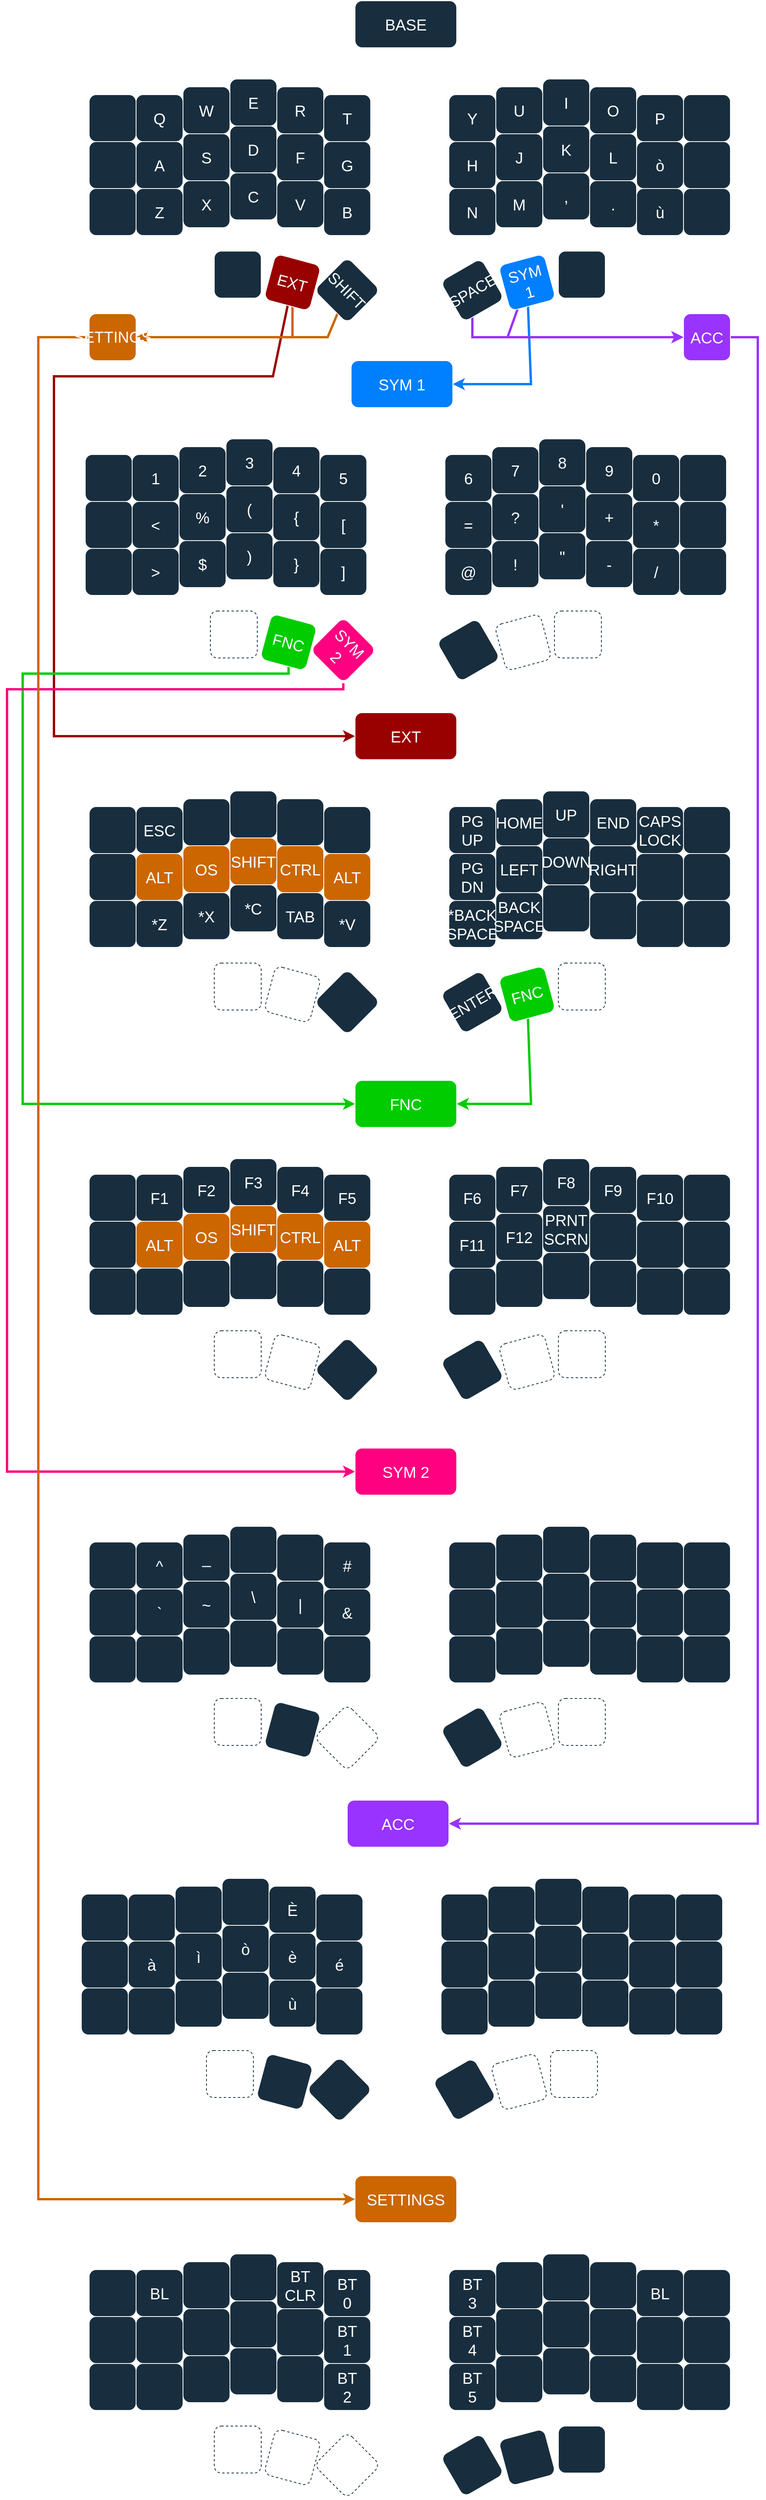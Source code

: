<mxfile version="20.8.21" type="github">
  <diagram name="Page-1" id="5XUxKZGNFZnlBBJXVidY">
    <mxGraphModel dx="2899" dy="1117" grid="1" gridSize="10" guides="1" tooltips="1" connect="1" arrows="1" fold="1" page="1" pageScale="1" pageWidth="850" pageHeight="1100" math="0" shadow="0">
      <root>
        <mxCell id="0" />
        <mxCell id="1" parent="0" />
        <mxCell id="vhygpVMg7qetOzyWHxxr-3" value="Y" style="rounded=1;whiteSpace=wrap;html=1;strokeColor=#FFFFFF;fontColor=#FFFFFF;fillColor=#182E3E;fontSize=20;" vertex="1" parent="1">
          <mxGeometry x="475" y="140" width="60" height="60" as="geometry" />
        </mxCell>
        <mxCell id="vhygpVMg7qetOzyWHxxr-4" value="U" style="rounded=1;whiteSpace=wrap;html=1;strokeColor=#FFFFFF;fontColor=#FFFFFF;fillColor=#182E3E;fontSize=20;" vertex="1" parent="1">
          <mxGeometry x="535" y="130" width="60" height="60" as="geometry" />
        </mxCell>
        <mxCell id="vhygpVMg7qetOzyWHxxr-5" value="I" style="rounded=1;whiteSpace=wrap;html=1;strokeColor=#FFFFFF;fontColor=#FFFFFF;fillColor=#182E3E;fontSize=20;" vertex="1" parent="1">
          <mxGeometry x="595" y="120" width="60" height="60" as="geometry" />
        </mxCell>
        <mxCell id="vhygpVMg7qetOzyWHxxr-6" value="O" style="rounded=1;whiteSpace=wrap;html=1;strokeColor=#FFFFFF;fontColor=#FFFFFF;fillColor=#182E3E;fontSize=20;" vertex="1" parent="1">
          <mxGeometry x="655" y="130" width="60" height="60" as="geometry" />
        </mxCell>
        <mxCell id="vhygpVMg7qetOzyWHxxr-7" value="P" style="rounded=1;whiteSpace=wrap;html=1;strokeColor=#FFFFFF;fontColor=#FFFFFF;fillColor=#182E3E;fontSize=20;" vertex="1" parent="1">
          <mxGeometry x="715" y="140" width="60" height="60" as="geometry" />
        </mxCell>
        <mxCell id="vhygpVMg7qetOzyWHxxr-8" value="" style="rounded=1;whiteSpace=wrap;html=1;strokeColor=#FFFFFF;fontColor=#FFFFFF;fillColor=#182E3E;fontSize=20;" vertex="1" parent="1">
          <mxGeometry x="775" y="140" width="60" height="60" as="geometry" />
        </mxCell>
        <mxCell id="vhygpVMg7qetOzyWHxxr-9" value="H" style="rounded=1;whiteSpace=wrap;html=1;strokeColor=#FFFFFF;fontColor=#FFFFFF;fillColor=#182E3E;fontSize=20;" vertex="1" parent="1">
          <mxGeometry x="475" y="200" width="60" height="60" as="geometry" />
        </mxCell>
        <mxCell id="vhygpVMg7qetOzyWHxxr-10" value="J" style="rounded=1;whiteSpace=wrap;html=1;strokeColor=#FFFFFF;fontColor=#FFFFFF;fillColor=#182E3E;fontSize=20;" vertex="1" parent="1">
          <mxGeometry x="535" y="190" width="60" height="60" as="geometry" />
        </mxCell>
        <mxCell id="vhygpVMg7qetOzyWHxxr-11" value="K" style="rounded=1;whiteSpace=wrap;html=1;strokeColor=#FFFFFF;fontColor=#FFFFFF;fillColor=#182E3E;fontSize=20;" vertex="1" parent="1">
          <mxGeometry x="595" y="180" width="60" height="60" as="geometry" />
        </mxCell>
        <mxCell id="vhygpVMg7qetOzyWHxxr-12" value="L" style="rounded=1;whiteSpace=wrap;html=1;strokeColor=#FFFFFF;fontColor=#FFFFFF;fillColor=#182E3E;fontSize=20;" vertex="1" parent="1">
          <mxGeometry x="655" y="190" width="60" height="60" as="geometry" />
        </mxCell>
        <mxCell id="vhygpVMg7qetOzyWHxxr-13" value="ò" style="rounded=1;whiteSpace=wrap;html=1;strokeColor=#FFFFFF;fontColor=#FFFFFF;fillColor=#182E3E;fontSize=20;" vertex="1" parent="1">
          <mxGeometry x="715" y="200" width="60" height="60" as="geometry" />
        </mxCell>
        <mxCell id="vhygpVMg7qetOzyWHxxr-14" value="" style="rounded=1;whiteSpace=wrap;html=1;strokeColor=#FFFFFF;fontColor=#FFFFFF;fillColor=#182E3E;fontSize=20;" vertex="1" parent="1">
          <mxGeometry x="775" y="200" width="60" height="60" as="geometry" />
        </mxCell>
        <mxCell id="vhygpVMg7qetOzyWHxxr-15" value="N" style="rounded=1;whiteSpace=wrap;html=1;strokeColor=#FFFFFF;fontColor=#FFFFFF;fillColor=#182E3E;fontSize=20;" vertex="1" parent="1">
          <mxGeometry x="475" y="260" width="60" height="60" as="geometry" />
        </mxCell>
        <mxCell id="vhygpVMg7qetOzyWHxxr-16" value="M" style="rounded=1;whiteSpace=wrap;html=1;strokeColor=#FFFFFF;fontColor=#FFFFFF;fillColor=#182E3E;fontSize=20;" vertex="1" parent="1">
          <mxGeometry x="535" y="250" width="60" height="60" as="geometry" />
        </mxCell>
        <mxCell id="vhygpVMg7qetOzyWHxxr-17" value="," style="rounded=1;whiteSpace=wrap;html=1;strokeColor=#FFFFFF;fontColor=#FFFFFF;fillColor=#182E3E;fontSize=20;" vertex="1" parent="1">
          <mxGeometry x="595" y="240" width="60" height="60" as="geometry" />
        </mxCell>
        <mxCell id="vhygpVMg7qetOzyWHxxr-18" value="." style="rounded=1;whiteSpace=wrap;html=1;strokeColor=#FFFFFF;fontColor=#FFFFFF;fillColor=#182E3E;fontSize=20;" vertex="1" parent="1">
          <mxGeometry x="655" y="250" width="60" height="60" as="geometry" />
        </mxCell>
        <mxCell id="vhygpVMg7qetOzyWHxxr-19" value="ù" style="rounded=1;whiteSpace=wrap;html=1;strokeColor=#FFFFFF;fontColor=#FFFFFF;fillColor=#182E3E;fontSize=20;" vertex="1" parent="1">
          <mxGeometry x="715" y="260" width="60" height="60" as="geometry" />
        </mxCell>
        <mxCell id="vhygpVMg7qetOzyWHxxr-20" value="" style="rounded=1;whiteSpace=wrap;html=1;strokeColor=#FFFFFF;fontColor=#FFFFFF;fillColor=#182E3E;fontSize=20;" vertex="1" parent="1">
          <mxGeometry x="775" y="260" width="60" height="60" as="geometry" />
        </mxCell>
        <mxCell id="vhygpVMg7qetOzyWHxxr-39" value="T" style="rounded=1;whiteSpace=wrap;html=1;strokeColor=#FFFFFF;fontColor=#FFFFFF;fillColor=#182E3E;fontSize=20;" vertex="1" parent="1">
          <mxGeometry x="315" y="140" width="60" height="60" as="geometry" />
        </mxCell>
        <mxCell id="vhygpVMg7qetOzyWHxxr-40" value="R" style="rounded=1;whiteSpace=wrap;html=1;strokeColor=#FFFFFF;fontColor=#FFFFFF;fillColor=#182E3E;fontSize=20;" vertex="1" parent="1">
          <mxGeometry x="255" y="130" width="60" height="60" as="geometry" />
        </mxCell>
        <mxCell id="vhygpVMg7qetOzyWHxxr-41" value="E" style="rounded=1;whiteSpace=wrap;html=1;strokeColor=#FFFFFF;fontColor=#FFFFFF;fillColor=#182E3E;fontSize=20;" vertex="1" parent="1">
          <mxGeometry x="195" y="120" width="60" height="60" as="geometry" />
        </mxCell>
        <mxCell id="vhygpVMg7qetOzyWHxxr-42" value="W" style="rounded=1;whiteSpace=wrap;html=1;strokeColor=#FFFFFF;fontColor=#FFFFFF;fillColor=#182E3E;fontSize=20;" vertex="1" parent="1">
          <mxGeometry x="135" y="130" width="60" height="60" as="geometry" />
        </mxCell>
        <mxCell id="vhygpVMg7qetOzyWHxxr-43" value="Q" style="rounded=1;whiteSpace=wrap;html=1;strokeColor=#FFFFFF;fontColor=#FFFFFF;fillColor=#182E3E;fontSize=20;" vertex="1" parent="1">
          <mxGeometry x="75" y="140" width="60" height="60" as="geometry" />
        </mxCell>
        <mxCell id="vhygpVMg7qetOzyWHxxr-44" value="" style="rounded=1;whiteSpace=wrap;html=1;strokeColor=#FFFFFF;fontColor=#FFFFFF;fillColor=#182E3E;fontSize=20;" vertex="1" parent="1">
          <mxGeometry x="15" y="140" width="60" height="60" as="geometry" />
        </mxCell>
        <mxCell id="vhygpVMg7qetOzyWHxxr-45" value="G" style="rounded=1;whiteSpace=wrap;html=1;strokeColor=#FFFFFF;fontColor=#FFFFFF;fillColor=#182E3E;fontSize=20;" vertex="1" parent="1">
          <mxGeometry x="315" y="200" width="60" height="60" as="geometry" />
        </mxCell>
        <mxCell id="vhygpVMg7qetOzyWHxxr-46" value="F" style="rounded=1;whiteSpace=wrap;html=1;strokeColor=#FFFFFF;fontColor=#FFFFFF;fillColor=#182E3E;fontSize=20;" vertex="1" parent="1">
          <mxGeometry x="255" y="190" width="60" height="60" as="geometry" />
        </mxCell>
        <mxCell id="vhygpVMg7qetOzyWHxxr-47" value="D" style="rounded=1;whiteSpace=wrap;html=1;strokeColor=#FFFFFF;fontColor=#FFFFFF;fillColor=#182E3E;fontSize=20;" vertex="1" parent="1">
          <mxGeometry x="195" y="180" width="60" height="60" as="geometry" />
        </mxCell>
        <mxCell id="vhygpVMg7qetOzyWHxxr-48" value="S" style="rounded=1;whiteSpace=wrap;html=1;strokeColor=#FFFFFF;fontColor=#FFFFFF;fillColor=#182E3E;fontSize=20;" vertex="1" parent="1">
          <mxGeometry x="135" y="190" width="60" height="60" as="geometry" />
        </mxCell>
        <mxCell id="vhygpVMg7qetOzyWHxxr-49" value="A" style="rounded=1;whiteSpace=wrap;html=1;strokeColor=#FFFFFF;fontColor=#FFFFFF;fillColor=#182E3E;fontSize=20;" vertex="1" parent="1">
          <mxGeometry x="75" y="200" width="60" height="60" as="geometry" />
        </mxCell>
        <mxCell id="vhygpVMg7qetOzyWHxxr-50" value="" style="rounded=1;whiteSpace=wrap;html=1;strokeColor=#FFFFFF;fontColor=#FFFFFF;fillColor=#182E3E;fontSize=20;" vertex="1" parent="1">
          <mxGeometry x="15" y="200" width="60" height="60" as="geometry" />
        </mxCell>
        <mxCell id="vhygpVMg7qetOzyWHxxr-51" value="B" style="rounded=1;whiteSpace=wrap;html=1;strokeColor=#FFFFFF;fontColor=#FFFFFF;fillColor=#182E3E;fontSize=20;" vertex="1" parent="1">
          <mxGeometry x="315" y="260" width="60" height="60" as="geometry" />
        </mxCell>
        <mxCell id="vhygpVMg7qetOzyWHxxr-52" value="V" style="rounded=1;whiteSpace=wrap;html=1;strokeColor=#FFFFFF;fontColor=#FFFFFF;fillColor=#182E3E;fontSize=20;" vertex="1" parent="1">
          <mxGeometry x="255" y="250" width="60" height="60" as="geometry" />
        </mxCell>
        <mxCell id="vhygpVMg7qetOzyWHxxr-53" value="C" style="rounded=1;whiteSpace=wrap;html=1;strokeColor=#FFFFFF;fontColor=#FFFFFF;fillColor=#182E3E;fontSize=20;" vertex="1" parent="1">
          <mxGeometry x="195" y="240" width="60" height="60" as="geometry" />
        </mxCell>
        <mxCell id="vhygpVMg7qetOzyWHxxr-54" value="X" style="rounded=1;whiteSpace=wrap;html=1;strokeColor=#FFFFFF;fontColor=#FFFFFF;fillColor=#182E3E;fontSize=20;" vertex="1" parent="1">
          <mxGeometry x="135" y="250" width="60" height="60" as="geometry" />
        </mxCell>
        <mxCell id="vhygpVMg7qetOzyWHxxr-55" value="Z" style="rounded=1;whiteSpace=wrap;html=1;strokeColor=#FFFFFF;fontColor=#FFFFFF;fillColor=#182E3E;fontSize=20;" vertex="1" parent="1">
          <mxGeometry x="75" y="260" width="60" height="60" as="geometry" />
        </mxCell>
        <mxCell id="vhygpVMg7qetOzyWHxxr-56" value="" style="rounded=1;whiteSpace=wrap;html=1;strokeColor=#FFFFFF;fontColor=#FFFFFF;fillColor=#182E3E;fontSize=20;" vertex="1" parent="1">
          <mxGeometry x="15" y="260" width="60" height="60" as="geometry" />
        </mxCell>
        <mxCell id="vhygpVMg7qetOzyWHxxr-57" value="" style="rounded=1;whiteSpace=wrap;html=1;strokeColor=#FFFFFF;fontColor=#FFFFFF;fillColor=#182E3E;fontSize=20;" vertex="1" parent="1">
          <mxGeometry x="615" y="340" width="60" height="60" as="geometry" />
        </mxCell>
        <mxCell id="vhygpVMg7qetOzyWHxxr-58" value="" style="rounded=1;whiteSpace=wrap;html=1;strokeColor=#FFFFFF;fontColor=#FFFFFF;fillColor=#182E3E;fontSize=20;" vertex="1" parent="1">
          <mxGeometry x="175" y="340" width="60" height="60" as="geometry" />
        </mxCell>
        <mxCell id="vhygpVMg7qetOzyWHxxr-150" style="edgeStyle=orthogonalEdgeStyle;rounded=0;orthogonalLoop=1;jettySize=auto;html=1;entryX=0;entryY=0.5;entryDx=0;entryDy=0;strokeColor=#990000;fontSize=20;strokeWidth=3;" edge="1" parent="1" source="vhygpVMg7qetOzyWHxxr-59" target="vhygpVMg7qetOzyWHxxr-149">
          <mxGeometry relative="1" as="geometry">
            <Array as="points">
              <mxPoint x="250" y="500" />
              <mxPoint x="-30" y="500" />
              <mxPoint x="-30" y="960" />
            </Array>
          </mxGeometry>
        </mxCell>
        <mxCell id="vhygpVMg7qetOzyWHxxr-330" style="edgeStyle=orthogonalEdgeStyle;rounded=0;orthogonalLoop=1;jettySize=auto;html=1;entryX=1;entryY=0.5;entryDx=0;entryDy=0;strokeColor=#CC6600;strokeWidth=3;fontSize=20;" edge="1" parent="1" source="vhygpVMg7qetOzyWHxxr-59" target="vhygpVMg7qetOzyWHxxr-328">
          <mxGeometry relative="1" as="geometry">
            <Array as="points">
              <mxPoint x="275" y="450" />
            </Array>
          </mxGeometry>
        </mxCell>
        <mxCell id="vhygpVMg7qetOzyWHxxr-59" value="EXT" style="rounded=1;whiteSpace=wrap;html=1;strokeColor=#FFFFFF;fontColor=#FFFFFF;fillColor=#990000;rotation=15;fontSize=20;" vertex="1" parent="1">
          <mxGeometry x="245" y="350" width="60" height="60" as="geometry" />
        </mxCell>
        <mxCell id="vhygpVMg7qetOzyWHxxr-331" style="edgeStyle=orthogonalEdgeStyle;rounded=0;orthogonalLoop=1;jettySize=auto;html=1;entryX=1;entryY=0.5;entryDx=0;entryDy=0;strokeColor=#CC6600;strokeWidth=3;fontSize=20;" edge="1" parent="1" source="vhygpVMg7qetOzyWHxxr-60" target="vhygpVMg7qetOzyWHxxr-328">
          <mxGeometry relative="1" as="geometry">
            <Array as="points">
              <mxPoint x="320" y="450" />
            </Array>
          </mxGeometry>
        </mxCell>
        <mxCell id="vhygpVMg7qetOzyWHxxr-60" value="SHIFT" style="rounded=1;whiteSpace=wrap;html=1;strokeColor=#FFFFFF;fontColor=#FFFFFF;fillColor=#182E3E;rotation=45;fontSize=20;" vertex="1" parent="1">
          <mxGeometry x="315" y="360" width="60" height="60" as="geometry" />
        </mxCell>
        <mxCell id="vhygpVMg7qetOzyWHxxr-154" style="edgeStyle=orthogonalEdgeStyle;rounded=0;orthogonalLoop=1;jettySize=auto;html=1;entryX=0;entryY=0.5;entryDx=0;entryDy=0;strokeColor=#9933FF;fontSize=20;strokeWidth=3;" edge="1" parent="1" source="vhygpVMg7qetOzyWHxxr-61" target="vhygpVMg7qetOzyWHxxr-152">
          <mxGeometry relative="1" as="geometry">
            <Array as="points">
              <mxPoint x="505" y="450" />
              <mxPoint x="730" y="450" />
            </Array>
          </mxGeometry>
        </mxCell>
        <mxCell id="vhygpVMg7qetOzyWHxxr-61" value="SPACE" style="rounded=1;whiteSpace=wrap;html=1;strokeColor=#FFFFFF;fontColor=#FFFFFF;fillColor=#182E3E;rotation=-30;fontSize=20;" vertex="1" parent="1">
          <mxGeometry x="475" y="360" width="60" height="60" as="geometry" />
        </mxCell>
        <mxCell id="vhygpVMg7qetOzyWHxxr-151" style="edgeStyle=orthogonalEdgeStyle;rounded=0;orthogonalLoop=1;jettySize=auto;html=1;entryX=1;entryY=0.5;entryDx=0;entryDy=0;strokeColor=#007FFF;fontSize=20;strokeWidth=3;" edge="1" parent="1" source="vhygpVMg7qetOzyWHxxr-62" target="vhygpVMg7qetOzyWHxxr-106">
          <mxGeometry relative="1" as="geometry">
            <Array as="points">
              <mxPoint x="580" y="510" />
            </Array>
          </mxGeometry>
        </mxCell>
        <mxCell id="vhygpVMg7qetOzyWHxxr-153" style="edgeStyle=orthogonalEdgeStyle;rounded=0;orthogonalLoop=1;jettySize=auto;html=1;entryX=0;entryY=0.5;entryDx=0;entryDy=0;strokeColor=#9933FF;fontSize=20;strokeWidth=3;" edge="1" parent="1" source="vhygpVMg7qetOzyWHxxr-62" target="vhygpVMg7qetOzyWHxxr-152">
          <mxGeometry relative="1" as="geometry">
            <Array as="points">
              <mxPoint x="550" y="450" />
              <mxPoint x="730" y="450" />
            </Array>
          </mxGeometry>
        </mxCell>
        <mxCell id="vhygpVMg7qetOzyWHxxr-62" value="SYM 1" style="rounded=1;whiteSpace=wrap;html=1;strokeColor=#FFFFFF;fontColor=#FFFFFF;fillColor=#007FFF;rotation=-15;fontSize=20;" vertex="1" parent="1">
          <mxGeometry x="545" y="350" width="60" height="60" as="geometry" />
        </mxCell>
        <mxCell id="vhygpVMg7qetOzyWHxxr-63" value="BASE" style="rounded=1;whiteSpace=wrap;html=1;strokeColor=#FFFFFF;fontColor=#FFFFFF;fillColor=#182E3E;fontSize=20;" vertex="1" parent="1">
          <mxGeometry x="355" y="20" width="130" height="60" as="geometry" />
        </mxCell>
        <mxCell id="vhygpVMg7qetOzyWHxxr-64" value="6" style="rounded=1;whiteSpace=wrap;html=1;strokeColor=#FFFFFF;fontColor=#FFFFFF;fillColor=#182E3E;fontSize=20;" vertex="1" parent="1">
          <mxGeometry x="470" y="600" width="60" height="60" as="geometry" />
        </mxCell>
        <mxCell id="vhygpVMg7qetOzyWHxxr-65" value="7" style="rounded=1;whiteSpace=wrap;html=1;strokeColor=#FFFFFF;fontColor=#FFFFFF;fillColor=#182E3E;fontSize=20;" vertex="1" parent="1">
          <mxGeometry x="530" y="590" width="60" height="60" as="geometry" />
        </mxCell>
        <mxCell id="vhygpVMg7qetOzyWHxxr-66" value="8" style="rounded=1;whiteSpace=wrap;html=1;strokeColor=#FFFFFF;fontColor=#FFFFFF;fillColor=#182E3E;fontSize=20;" vertex="1" parent="1">
          <mxGeometry x="590" y="580" width="60" height="60" as="geometry" />
        </mxCell>
        <mxCell id="vhygpVMg7qetOzyWHxxr-67" value="9" style="rounded=1;whiteSpace=wrap;html=1;strokeColor=#FFFFFF;fontColor=#FFFFFF;fillColor=#182E3E;fontSize=20;" vertex="1" parent="1">
          <mxGeometry x="650" y="590" width="60" height="60" as="geometry" />
        </mxCell>
        <mxCell id="vhygpVMg7qetOzyWHxxr-68" value="0" style="rounded=1;whiteSpace=wrap;html=1;strokeColor=#FFFFFF;fontColor=#FFFFFF;fillColor=#182E3E;fontSize=20;" vertex="1" parent="1">
          <mxGeometry x="710" y="600" width="60" height="60" as="geometry" />
        </mxCell>
        <mxCell id="vhygpVMg7qetOzyWHxxr-69" value="" style="rounded=1;whiteSpace=wrap;html=1;strokeColor=#FFFFFF;fontColor=#FFFFFF;fillColor=#182E3E;fontSize=20;" vertex="1" parent="1">
          <mxGeometry x="770" y="600" width="60" height="60" as="geometry" />
        </mxCell>
        <mxCell id="vhygpVMg7qetOzyWHxxr-70" value="=" style="rounded=1;whiteSpace=wrap;html=1;strokeColor=#FFFFFF;fontColor=#FFFFFF;fillColor=#182E3E;fontSize=20;" vertex="1" parent="1">
          <mxGeometry x="470" y="660" width="60" height="60" as="geometry" />
        </mxCell>
        <mxCell id="vhygpVMg7qetOzyWHxxr-71" value="?" style="rounded=1;whiteSpace=wrap;html=1;strokeColor=#FFFFFF;fontColor=#FFFFFF;fillColor=#182E3E;fontSize=20;" vertex="1" parent="1">
          <mxGeometry x="530" y="650" width="60" height="60" as="geometry" />
        </mxCell>
        <mxCell id="vhygpVMg7qetOzyWHxxr-72" value="&#39;" style="rounded=1;whiteSpace=wrap;html=1;strokeColor=#FFFFFF;fontColor=#FFFFFF;fillColor=#182E3E;fontSize=20;" vertex="1" parent="1">
          <mxGeometry x="590" y="640" width="60" height="60" as="geometry" />
        </mxCell>
        <mxCell id="vhygpVMg7qetOzyWHxxr-73" value="+" style="rounded=1;whiteSpace=wrap;html=1;strokeColor=#FFFFFF;fontColor=#FFFFFF;fillColor=#182E3E;fontSize=20;" vertex="1" parent="1">
          <mxGeometry x="650" y="650" width="60" height="60" as="geometry" />
        </mxCell>
        <mxCell id="vhygpVMg7qetOzyWHxxr-74" value="*" style="rounded=1;whiteSpace=wrap;html=1;strokeColor=#FFFFFF;fontColor=#FFFFFF;fillColor=#182E3E;fontSize=20;" vertex="1" parent="1">
          <mxGeometry x="710" y="660" width="60" height="60" as="geometry" />
        </mxCell>
        <mxCell id="vhygpVMg7qetOzyWHxxr-75" value="" style="rounded=1;whiteSpace=wrap;html=1;strokeColor=#FFFFFF;fontColor=#FFFFFF;fillColor=#182E3E;fontSize=20;" vertex="1" parent="1">
          <mxGeometry x="770" y="660" width="60" height="60" as="geometry" />
        </mxCell>
        <mxCell id="vhygpVMg7qetOzyWHxxr-76" value="@" style="rounded=1;whiteSpace=wrap;html=1;strokeColor=#FFFFFF;fontColor=#FFFFFF;fillColor=#182E3E;fontSize=20;" vertex="1" parent="1">
          <mxGeometry x="470" y="720" width="60" height="60" as="geometry" />
        </mxCell>
        <mxCell id="vhygpVMg7qetOzyWHxxr-77" value="!" style="rounded=1;whiteSpace=wrap;html=1;strokeColor=#FFFFFF;fontColor=#FFFFFF;fillColor=#182E3E;fontSize=20;" vertex="1" parent="1">
          <mxGeometry x="530" y="710" width="60" height="60" as="geometry" />
        </mxCell>
        <mxCell id="vhygpVMg7qetOzyWHxxr-78" value="&quot;" style="rounded=1;whiteSpace=wrap;html=1;strokeColor=#FFFFFF;fontColor=#FFFFFF;fillColor=#182E3E;fontSize=20;" vertex="1" parent="1">
          <mxGeometry x="590" y="700" width="60" height="60" as="geometry" />
        </mxCell>
        <mxCell id="vhygpVMg7qetOzyWHxxr-79" value="-" style="rounded=1;whiteSpace=wrap;html=1;strokeColor=#FFFFFF;fontColor=#FFFFFF;fillColor=#182E3E;fontSize=20;" vertex="1" parent="1">
          <mxGeometry x="650" y="710" width="60" height="60" as="geometry" />
        </mxCell>
        <mxCell id="vhygpVMg7qetOzyWHxxr-80" value="/" style="rounded=1;whiteSpace=wrap;html=1;strokeColor=#FFFFFF;fontColor=#FFFFFF;fillColor=#182E3E;fontSize=20;" vertex="1" parent="1">
          <mxGeometry x="710" y="720" width="60" height="60" as="geometry" />
        </mxCell>
        <mxCell id="vhygpVMg7qetOzyWHxxr-81" value="" style="rounded=1;whiteSpace=wrap;html=1;strokeColor=#FFFFFF;fontColor=#FFFFFF;fillColor=#182E3E;fontSize=20;" vertex="1" parent="1">
          <mxGeometry x="770" y="720" width="60" height="60" as="geometry" />
        </mxCell>
        <mxCell id="vhygpVMg7qetOzyWHxxr-82" value="5" style="rounded=1;whiteSpace=wrap;html=1;strokeColor=#FFFFFF;fontColor=#FFFFFF;fillColor=#182E3E;fontSize=20;" vertex="1" parent="1">
          <mxGeometry x="310" y="600" width="60" height="60" as="geometry" />
        </mxCell>
        <mxCell id="vhygpVMg7qetOzyWHxxr-83" value="4" style="rounded=1;whiteSpace=wrap;html=1;strokeColor=#FFFFFF;fontColor=#FFFFFF;fillColor=#182E3E;fontSize=20;" vertex="1" parent="1">
          <mxGeometry x="250" y="590" width="60" height="60" as="geometry" />
        </mxCell>
        <mxCell id="vhygpVMg7qetOzyWHxxr-84" value="3" style="rounded=1;whiteSpace=wrap;html=1;strokeColor=#FFFFFF;fontColor=#FFFFFF;fillColor=#182E3E;fontSize=20;" vertex="1" parent="1">
          <mxGeometry x="190" y="580" width="60" height="60" as="geometry" />
        </mxCell>
        <mxCell id="vhygpVMg7qetOzyWHxxr-85" value="2" style="rounded=1;whiteSpace=wrap;html=1;strokeColor=#FFFFFF;fontColor=#FFFFFF;fillColor=#182E3E;fontSize=20;" vertex="1" parent="1">
          <mxGeometry x="130" y="590" width="60" height="60" as="geometry" />
        </mxCell>
        <mxCell id="vhygpVMg7qetOzyWHxxr-86" value="1" style="rounded=1;whiteSpace=wrap;html=1;strokeColor=#FFFFFF;fontColor=#FFFFFF;fillColor=#182E3E;fontSize=20;" vertex="1" parent="1">
          <mxGeometry x="70" y="600" width="60" height="60" as="geometry" />
        </mxCell>
        <mxCell id="vhygpVMg7qetOzyWHxxr-87" value="" style="rounded=1;whiteSpace=wrap;html=1;strokeColor=#FFFFFF;fontColor=#FFFFFF;fillColor=#182E3E;fontSize=20;" vertex="1" parent="1">
          <mxGeometry x="10" y="600" width="60" height="60" as="geometry" />
        </mxCell>
        <mxCell id="vhygpVMg7qetOzyWHxxr-88" value="[" style="rounded=1;whiteSpace=wrap;html=1;strokeColor=#FFFFFF;fontColor=#FFFFFF;fillColor=#182E3E;fontSize=20;" vertex="1" parent="1">
          <mxGeometry x="310" y="660" width="60" height="60" as="geometry" />
        </mxCell>
        <mxCell id="vhygpVMg7qetOzyWHxxr-89" value="&lt;div style=&quot;font-size: 20px;&quot;&gt;{&lt;br style=&quot;font-size: 20px;&quot;&gt;&lt;/div&gt;" style="rounded=1;whiteSpace=wrap;html=1;strokeColor=#FFFFFF;fontColor=#FFFFFF;fillColor=#182E3E;fontSize=20;" vertex="1" parent="1">
          <mxGeometry x="250" y="650" width="60" height="60" as="geometry" />
        </mxCell>
        <mxCell id="vhygpVMg7qetOzyWHxxr-90" value="(" style="rounded=1;whiteSpace=wrap;html=1;strokeColor=#FFFFFF;fontColor=#FFFFFF;fillColor=#182E3E;fontSize=20;" vertex="1" parent="1">
          <mxGeometry x="190" y="640" width="60" height="60" as="geometry" />
        </mxCell>
        <mxCell id="vhygpVMg7qetOzyWHxxr-91" value="%" style="rounded=1;whiteSpace=wrap;html=1;strokeColor=#FFFFFF;fontColor=#FFFFFF;fillColor=#182E3E;fontSize=20;" vertex="1" parent="1">
          <mxGeometry x="130" y="650" width="60" height="60" as="geometry" />
        </mxCell>
        <mxCell id="vhygpVMg7qetOzyWHxxr-92" value="&amp;lt;" style="rounded=1;whiteSpace=wrap;html=1;strokeColor=#FFFFFF;fontColor=#FFFFFF;fillColor=#182E3E;fontSize=20;" vertex="1" parent="1">
          <mxGeometry x="70" y="660" width="60" height="60" as="geometry" />
        </mxCell>
        <mxCell id="vhygpVMg7qetOzyWHxxr-93" value="" style="rounded=1;whiteSpace=wrap;html=1;strokeColor=#FFFFFF;fontColor=#FFFFFF;fillColor=#182E3E;fontSize=20;" vertex="1" parent="1">
          <mxGeometry x="10" y="660" width="60" height="60" as="geometry" />
        </mxCell>
        <mxCell id="vhygpVMg7qetOzyWHxxr-94" value="]" style="rounded=1;whiteSpace=wrap;html=1;strokeColor=#FFFFFF;fontColor=#FFFFFF;fillColor=#182E3E;fontSize=20;" vertex="1" parent="1">
          <mxGeometry x="310" y="720" width="60" height="60" as="geometry" />
        </mxCell>
        <mxCell id="vhygpVMg7qetOzyWHxxr-95" value="}" style="rounded=1;whiteSpace=wrap;html=1;strokeColor=#FFFFFF;fontColor=#FFFFFF;fillColor=#182E3E;fontSize=20;" vertex="1" parent="1">
          <mxGeometry x="250" y="710" width="60" height="60" as="geometry" />
        </mxCell>
        <mxCell id="vhygpVMg7qetOzyWHxxr-96" value=")" style="rounded=1;whiteSpace=wrap;html=1;strokeColor=#FFFFFF;fontColor=#FFFFFF;fillColor=#182E3E;fontSize=20;" vertex="1" parent="1">
          <mxGeometry x="190" y="700" width="60" height="60" as="geometry" />
        </mxCell>
        <mxCell id="vhygpVMg7qetOzyWHxxr-97" value="$" style="rounded=1;whiteSpace=wrap;html=1;strokeColor=#FFFFFF;fontColor=#FFFFFF;fillColor=#182E3E;fontSize=20;" vertex="1" parent="1">
          <mxGeometry x="130" y="710" width="60" height="60" as="geometry" />
        </mxCell>
        <mxCell id="vhygpVMg7qetOzyWHxxr-98" value="&amp;gt;" style="rounded=1;whiteSpace=wrap;html=1;strokeColor=#FFFFFF;fontColor=#FFFFFF;fillColor=#182E3E;fontSize=20;" vertex="1" parent="1">
          <mxGeometry x="70" y="720" width="60" height="60" as="geometry" />
        </mxCell>
        <mxCell id="vhygpVMg7qetOzyWHxxr-99" value="" style="rounded=1;whiteSpace=wrap;html=1;strokeColor=#FFFFFF;fontColor=#FFFFFF;fillColor=#182E3E;fontSize=20;" vertex="1" parent="1">
          <mxGeometry x="10" y="720" width="60" height="60" as="geometry" />
        </mxCell>
        <mxCell id="vhygpVMg7qetOzyWHxxr-100" value="" style="rounded=1;whiteSpace=wrap;html=1;strokeColor=#182E3E;fontColor=#FFFFFF;fillColor=none;fontSize=20;dashed=1;" vertex="1" parent="1">
          <mxGeometry x="610" y="800" width="60" height="60" as="geometry" />
        </mxCell>
        <mxCell id="vhygpVMg7qetOzyWHxxr-101" value="" style="rounded=1;whiteSpace=wrap;html=1;strokeColor=#182E3E;fontColor=#FFFFFF;fillColor=none;fontSize=20;dashed=1;" vertex="1" parent="1">
          <mxGeometry x="170" y="800" width="60" height="60" as="geometry" />
        </mxCell>
        <mxCell id="vhygpVMg7qetOzyWHxxr-332" style="edgeStyle=orthogonalEdgeStyle;rounded=0;orthogonalLoop=1;jettySize=auto;html=1;entryX=0;entryY=0.5;entryDx=0;entryDy=0;strokeColor=#00CC00;strokeWidth=3;fontSize=20;" edge="1" parent="1" source="vhygpVMg7qetOzyWHxxr-102" target="vhygpVMg7qetOzyWHxxr-197">
          <mxGeometry relative="1" as="geometry">
            <Array as="points">
              <mxPoint x="270" y="880" />
              <mxPoint x="-70" y="880" />
              <mxPoint x="-70" y="1430" />
            </Array>
          </mxGeometry>
        </mxCell>
        <mxCell id="vhygpVMg7qetOzyWHxxr-102" value="FNC" style="rounded=1;whiteSpace=wrap;html=1;strokeColor=#FFFFFF;fontColor=#FFFFFF;fillColor=#00CC00;rotation=15;fontSize=20;" vertex="1" parent="1">
          <mxGeometry x="240" y="810" width="60" height="60" as="geometry" />
        </mxCell>
        <mxCell id="vhygpVMg7qetOzyWHxxr-334" style="edgeStyle=orthogonalEdgeStyle;rounded=0;orthogonalLoop=1;jettySize=auto;html=1;entryX=0;entryY=0.5;entryDx=0;entryDy=0;strokeColor=#FF0080;strokeWidth=3;fontSize=20;" edge="1" parent="1" source="vhygpVMg7qetOzyWHxxr-103" target="vhygpVMg7qetOzyWHxxr-240">
          <mxGeometry relative="1" as="geometry">
            <Array as="points">
              <mxPoint x="340" y="900" />
              <mxPoint x="-90" y="900" />
              <mxPoint x="-90" y="1900" />
            </Array>
          </mxGeometry>
        </mxCell>
        <mxCell id="vhygpVMg7qetOzyWHxxr-103" value="SYM 2" style="rounded=1;whiteSpace=wrap;html=1;strokeColor=#FFFFFF;fontColor=#FFFFFF;fillColor=#FF0080;rotation=45;fontSize=20;" vertex="1" parent="1">
          <mxGeometry x="310" y="820" width="60" height="60" as="geometry" />
        </mxCell>
        <mxCell id="vhygpVMg7qetOzyWHxxr-104" value="" style="rounded=1;whiteSpace=wrap;html=1;strokeColor=#FFFFFF;fontColor=#FFFFFF;fillColor=#182E3E;rotation=-30;fontSize=20;" vertex="1" parent="1">
          <mxGeometry x="470" y="820" width="60" height="60" as="geometry" />
        </mxCell>
        <mxCell id="vhygpVMg7qetOzyWHxxr-105" value="" style="rounded=1;whiteSpace=wrap;html=1;strokeColor=#182E3E;fontColor=#FFFFFF;fillColor=none;rotation=-15;fontSize=20;dashed=1;" vertex="1" parent="1">
          <mxGeometry x="540" y="810" width="60" height="60" as="geometry" />
        </mxCell>
        <mxCell id="vhygpVMg7qetOzyWHxxr-106" value="SYM 1" style="rounded=1;whiteSpace=wrap;html=1;strokeColor=#FFFFFF;fontColor=#FFFFFF;fillColor=#007FFF;fontSize=20;" vertex="1" parent="1">
          <mxGeometry x="350" y="480" width="130" height="60" as="geometry" />
        </mxCell>
        <mxCell id="vhygpVMg7qetOzyWHxxr-107" value="PG UP" style="rounded=1;whiteSpace=wrap;html=1;strokeColor=#FFFFFF;fontColor=#FFFFFF;fillColor=#182E3E;fontSize=20;" vertex="1" parent="1">
          <mxGeometry x="475" y="1050" width="60" height="60" as="geometry" />
        </mxCell>
        <mxCell id="vhygpVMg7qetOzyWHxxr-108" value="HOME" style="rounded=1;whiteSpace=wrap;html=1;strokeColor=#FFFFFF;fontColor=#FFFFFF;fillColor=#182E3E;fontSize=20;" vertex="1" parent="1">
          <mxGeometry x="535" y="1040" width="60" height="60" as="geometry" />
        </mxCell>
        <mxCell id="vhygpVMg7qetOzyWHxxr-109" value="UP" style="rounded=1;whiteSpace=wrap;html=1;strokeColor=#FFFFFF;fontColor=#FFFFFF;fillColor=#182E3E;fontSize=20;" vertex="1" parent="1">
          <mxGeometry x="595" y="1030" width="60" height="60" as="geometry" />
        </mxCell>
        <mxCell id="vhygpVMg7qetOzyWHxxr-110" value="END" style="rounded=1;whiteSpace=wrap;html=1;strokeColor=#FFFFFF;fontColor=#FFFFFF;fillColor=#182E3E;fontSize=20;" vertex="1" parent="1">
          <mxGeometry x="655" y="1040" width="60" height="60" as="geometry" />
        </mxCell>
        <mxCell id="vhygpVMg7qetOzyWHxxr-111" value="&lt;div&gt;CAPS&lt;/div&gt;&lt;div&gt;LOCK&lt;br&gt;&lt;/div&gt;" style="rounded=1;whiteSpace=wrap;html=1;strokeColor=#FFFFFF;fontColor=#FFFFFF;fillColor=#182E3E;fontSize=20;" vertex="1" parent="1">
          <mxGeometry x="715" y="1050" width="60" height="60" as="geometry" />
        </mxCell>
        <mxCell id="vhygpVMg7qetOzyWHxxr-112" value="" style="rounded=1;whiteSpace=wrap;html=1;strokeColor=#FFFFFF;fontColor=#FFFFFF;fillColor=#182E3E;fontSize=20;" vertex="1" parent="1">
          <mxGeometry x="775" y="1050" width="60" height="60" as="geometry" />
        </mxCell>
        <mxCell id="vhygpVMg7qetOzyWHxxr-113" value="PG DN" style="rounded=1;whiteSpace=wrap;html=1;strokeColor=#FFFFFF;fontColor=#FFFFFF;fillColor=#182E3E;fontSize=20;" vertex="1" parent="1">
          <mxGeometry x="475" y="1110" width="60" height="60" as="geometry" />
        </mxCell>
        <mxCell id="vhygpVMg7qetOzyWHxxr-114" value="LEFT" style="rounded=1;whiteSpace=wrap;html=1;strokeColor=#FFFFFF;fontColor=#FFFFFF;fillColor=#182E3E;fontSize=20;" vertex="1" parent="1">
          <mxGeometry x="535" y="1100" width="60" height="60" as="geometry" />
        </mxCell>
        <mxCell id="vhygpVMg7qetOzyWHxxr-115" value="DOWN" style="rounded=1;whiteSpace=wrap;html=1;strokeColor=#FFFFFF;fontColor=#FFFFFF;fillColor=#182E3E;fontSize=20;" vertex="1" parent="1">
          <mxGeometry x="595" y="1090" width="60" height="60" as="geometry" />
        </mxCell>
        <mxCell id="vhygpVMg7qetOzyWHxxr-116" value="RIGHT" style="rounded=1;whiteSpace=wrap;html=1;strokeColor=#FFFFFF;fontColor=#FFFFFF;fillColor=#182E3E;fontSize=20;" vertex="1" parent="1">
          <mxGeometry x="655" y="1100" width="60" height="60" as="geometry" />
        </mxCell>
        <mxCell id="vhygpVMg7qetOzyWHxxr-117" value="" style="rounded=1;whiteSpace=wrap;html=1;strokeColor=#FFFFFF;fontColor=#FFFFFF;fillColor=#182E3E;fontSize=20;" vertex="1" parent="1">
          <mxGeometry x="715" y="1110" width="60" height="60" as="geometry" />
        </mxCell>
        <mxCell id="vhygpVMg7qetOzyWHxxr-118" value="" style="rounded=1;whiteSpace=wrap;html=1;strokeColor=#FFFFFF;fontColor=#FFFFFF;fillColor=#182E3E;fontSize=20;" vertex="1" parent="1">
          <mxGeometry x="775" y="1110" width="60" height="60" as="geometry" />
        </mxCell>
        <mxCell id="vhygpVMg7qetOzyWHxxr-119" value="&lt;div&gt;*BACK&lt;/div&gt;&lt;div&gt;SPACE&lt;br&gt;&lt;/div&gt;" style="rounded=1;whiteSpace=wrap;html=1;strokeColor=#FFFFFF;fontColor=#FFFFFF;fillColor=#182E3E;fontSize=20;" vertex="1" parent="1">
          <mxGeometry x="475" y="1170" width="60" height="60" as="geometry" />
        </mxCell>
        <mxCell id="vhygpVMg7qetOzyWHxxr-120" value="&lt;div&gt;BACK&lt;/div&gt;&lt;div&gt;SPACE&lt;br&gt;&lt;/div&gt;" style="rounded=1;whiteSpace=wrap;html=1;strokeColor=#FFFFFF;fontColor=#FFFFFF;fillColor=#182E3E;fontSize=20;" vertex="1" parent="1">
          <mxGeometry x="535" y="1160" width="60" height="60" as="geometry" />
        </mxCell>
        <mxCell id="vhygpVMg7qetOzyWHxxr-121" value="" style="rounded=1;whiteSpace=wrap;html=1;strokeColor=#FFFFFF;fontColor=#FFFFFF;fillColor=#182E3E;fontSize=20;" vertex="1" parent="1">
          <mxGeometry x="595" y="1150" width="60" height="60" as="geometry" />
        </mxCell>
        <mxCell id="vhygpVMg7qetOzyWHxxr-122" value="" style="rounded=1;whiteSpace=wrap;html=1;strokeColor=#FFFFFF;fontColor=#FFFFFF;fillColor=#182E3E;fontSize=20;" vertex="1" parent="1">
          <mxGeometry x="655" y="1160" width="60" height="60" as="geometry" />
        </mxCell>
        <mxCell id="vhygpVMg7qetOzyWHxxr-123" value="" style="rounded=1;whiteSpace=wrap;html=1;strokeColor=#FFFFFF;fontColor=#FFFFFF;fillColor=#182E3E;fontSize=20;" vertex="1" parent="1">
          <mxGeometry x="715" y="1170" width="60" height="60" as="geometry" />
        </mxCell>
        <mxCell id="vhygpVMg7qetOzyWHxxr-124" value="" style="rounded=1;whiteSpace=wrap;html=1;strokeColor=#FFFFFF;fontColor=#FFFFFF;fillColor=#182E3E;fontSize=20;" vertex="1" parent="1">
          <mxGeometry x="775" y="1170" width="60" height="60" as="geometry" />
        </mxCell>
        <mxCell id="vhygpVMg7qetOzyWHxxr-125" value="" style="rounded=1;whiteSpace=wrap;html=1;strokeColor=#FFFFFF;fontColor=#FFFFFF;fillColor=#182E3E;fontSize=20;" vertex="1" parent="1">
          <mxGeometry x="315" y="1050" width="60" height="60" as="geometry" />
        </mxCell>
        <mxCell id="vhygpVMg7qetOzyWHxxr-126" value="" style="rounded=1;whiteSpace=wrap;html=1;strokeColor=#FFFFFF;fontColor=#FFFFFF;fillColor=#182E3E;fontSize=20;" vertex="1" parent="1">
          <mxGeometry x="255" y="1040" width="60" height="60" as="geometry" />
        </mxCell>
        <mxCell id="vhygpVMg7qetOzyWHxxr-127" value="" style="rounded=1;whiteSpace=wrap;html=1;strokeColor=#FFFFFF;fontColor=#FFFFFF;fillColor=#182E3E;fontSize=20;" vertex="1" parent="1">
          <mxGeometry x="195" y="1030" width="60" height="60" as="geometry" />
        </mxCell>
        <mxCell id="vhygpVMg7qetOzyWHxxr-128" value="" style="rounded=1;whiteSpace=wrap;html=1;strokeColor=#FFFFFF;fontColor=#FFFFFF;fillColor=#182E3E;fontSize=20;" vertex="1" parent="1">
          <mxGeometry x="135" y="1040" width="60" height="60" as="geometry" />
        </mxCell>
        <mxCell id="vhygpVMg7qetOzyWHxxr-129" value="ESC" style="rounded=1;whiteSpace=wrap;html=1;strokeColor=#FFFFFF;fontColor=#FFFFFF;fillColor=#182E3E;fontSize=20;" vertex="1" parent="1">
          <mxGeometry x="75" y="1050" width="60" height="60" as="geometry" />
        </mxCell>
        <mxCell id="vhygpVMg7qetOzyWHxxr-130" value="" style="rounded=1;whiteSpace=wrap;html=1;strokeColor=#FFFFFF;fontColor=#FFFFFF;fillColor=#182E3E;fontSize=20;" vertex="1" parent="1">
          <mxGeometry x="15" y="1050" width="60" height="60" as="geometry" />
        </mxCell>
        <mxCell id="vhygpVMg7qetOzyWHxxr-131" value="ALT" style="rounded=1;whiteSpace=wrap;html=1;strokeColor=#FFFFFF;fontColor=#FFFFFF;fillColor=#CC6600;fontSize=20;" vertex="1" parent="1">
          <mxGeometry x="315" y="1110" width="60" height="60" as="geometry" />
        </mxCell>
        <mxCell id="vhygpVMg7qetOzyWHxxr-132" value="CTRL" style="rounded=1;whiteSpace=wrap;html=1;strokeColor=#FFFFFF;fontColor=#FFFFFF;fillColor=#CC6600;fontSize=20;" vertex="1" parent="1">
          <mxGeometry x="255" y="1100" width="60" height="60" as="geometry" />
        </mxCell>
        <mxCell id="vhygpVMg7qetOzyWHxxr-133" value="SHIFT" style="rounded=1;whiteSpace=wrap;html=1;strokeColor=#FFFFFF;fontColor=#FFFFFF;fillColor=#CC6600;fontSize=20;" vertex="1" parent="1">
          <mxGeometry x="195" y="1090" width="60" height="60" as="geometry" />
        </mxCell>
        <mxCell id="vhygpVMg7qetOzyWHxxr-134" value="OS" style="rounded=1;whiteSpace=wrap;html=1;strokeColor=#FFFFFF;fontColor=#FFFFFF;fillColor=#CC6600;fontSize=20;" vertex="1" parent="1">
          <mxGeometry x="135" y="1100" width="60" height="60" as="geometry" />
        </mxCell>
        <mxCell id="vhygpVMg7qetOzyWHxxr-135" value="ALT" style="rounded=1;whiteSpace=wrap;html=1;strokeColor=#FFFFFF;fontColor=#FFFFFF;fillColor=#CC6600;fontSize=20;" vertex="1" parent="1">
          <mxGeometry x="75" y="1110" width="60" height="60" as="geometry" />
        </mxCell>
        <mxCell id="vhygpVMg7qetOzyWHxxr-136" value="" style="rounded=1;whiteSpace=wrap;html=1;strokeColor=#FFFFFF;fontColor=#FFFFFF;fillColor=#182E3E;fontSize=20;" vertex="1" parent="1">
          <mxGeometry x="15" y="1110" width="60" height="60" as="geometry" />
        </mxCell>
        <mxCell id="vhygpVMg7qetOzyWHxxr-137" value="*V" style="rounded=1;whiteSpace=wrap;html=1;strokeColor=#FFFFFF;fontColor=#FFFFFF;fillColor=#182E3E;fontSize=20;" vertex="1" parent="1">
          <mxGeometry x="315" y="1170" width="60" height="60" as="geometry" />
        </mxCell>
        <mxCell id="vhygpVMg7qetOzyWHxxr-138" value="TAB" style="rounded=1;whiteSpace=wrap;html=1;strokeColor=#FFFFFF;fontColor=#FFFFFF;fillColor=#182E3E;fontSize=20;" vertex="1" parent="1">
          <mxGeometry x="255" y="1160" width="60" height="60" as="geometry" />
        </mxCell>
        <mxCell id="vhygpVMg7qetOzyWHxxr-139" value="*C" style="rounded=1;whiteSpace=wrap;html=1;strokeColor=#FFFFFF;fontColor=#FFFFFF;fillColor=#182E3E;fontSize=20;" vertex="1" parent="1">
          <mxGeometry x="195" y="1150" width="60" height="60" as="geometry" />
        </mxCell>
        <mxCell id="vhygpVMg7qetOzyWHxxr-140" value="*X" style="rounded=1;whiteSpace=wrap;html=1;strokeColor=#FFFFFF;fontColor=#FFFFFF;fillColor=#182E3E;fontSize=20;" vertex="1" parent="1">
          <mxGeometry x="135" y="1160" width="60" height="60" as="geometry" />
        </mxCell>
        <mxCell id="vhygpVMg7qetOzyWHxxr-141" value="*Z" style="rounded=1;whiteSpace=wrap;html=1;strokeColor=#FFFFFF;fontColor=#FFFFFF;fillColor=#182E3E;fontSize=20;" vertex="1" parent="1">
          <mxGeometry x="75" y="1170" width="60" height="60" as="geometry" />
        </mxCell>
        <mxCell id="vhygpVMg7qetOzyWHxxr-142" value="" style="rounded=1;whiteSpace=wrap;html=1;strokeColor=#FFFFFF;fontColor=#FFFFFF;fillColor=#182E3E;fontSize=20;" vertex="1" parent="1">
          <mxGeometry x="15" y="1170" width="60" height="60" as="geometry" />
        </mxCell>
        <mxCell id="vhygpVMg7qetOzyWHxxr-143" value="" style="rounded=1;whiteSpace=wrap;html=1;strokeColor=#182E3E;fontColor=#FFFFFF;fillColor=none;fontSize=20;dashed=1;" vertex="1" parent="1">
          <mxGeometry x="615" y="1250" width="60" height="60" as="geometry" />
        </mxCell>
        <mxCell id="vhygpVMg7qetOzyWHxxr-144" value="" style="rounded=1;whiteSpace=wrap;html=1;strokeColor=#182E3E;fontColor=#FFFFFF;fillColor=none;fontSize=20;dashed=1;" vertex="1" parent="1">
          <mxGeometry x="175" y="1250" width="60" height="60" as="geometry" />
        </mxCell>
        <mxCell id="vhygpVMg7qetOzyWHxxr-145" value="" style="rounded=1;whiteSpace=wrap;html=1;strokeColor=#182E3E;fontColor=#FFFFFF;fillColor=none;rotation=15;fontSize=20;dashed=1;" vertex="1" parent="1">
          <mxGeometry x="245" y="1260" width="60" height="60" as="geometry" />
        </mxCell>
        <mxCell id="vhygpVMg7qetOzyWHxxr-146" value="" style="rounded=1;whiteSpace=wrap;html=1;strokeColor=#FFFFFF;fontColor=#FFFFFF;fillColor=#182E3E;rotation=45;fontSize=20;" vertex="1" parent="1">
          <mxGeometry x="315" y="1270" width="60" height="60" as="geometry" />
        </mxCell>
        <mxCell id="vhygpVMg7qetOzyWHxxr-147" value="ENTER" style="rounded=1;whiteSpace=wrap;html=1;strokeColor=#FFFFFF;fontColor=#FFFFFF;fillColor=#182E3E;rotation=-30;fontSize=20;" vertex="1" parent="1">
          <mxGeometry x="475" y="1270" width="60" height="60" as="geometry" />
        </mxCell>
        <mxCell id="vhygpVMg7qetOzyWHxxr-335" style="edgeStyle=orthogonalEdgeStyle;rounded=0;orthogonalLoop=1;jettySize=auto;html=1;entryX=1;entryY=0.5;entryDx=0;entryDy=0;strokeColor=#00CC00;strokeWidth=3;fontSize=20;" edge="1" parent="1" source="vhygpVMg7qetOzyWHxxr-148" target="vhygpVMg7qetOzyWHxxr-197">
          <mxGeometry relative="1" as="geometry">
            <Array as="points">
              <mxPoint x="580" y="1430" />
            </Array>
          </mxGeometry>
        </mxCell>
        <mxCell id="vhygpVMg7qetOzyWHxxr-148" value="FNC" style="rounded=1;whiteSpace=wrap;html=1;strokeColor=#FFFFFF;fontColor=#FFFFFF;fillColor=#00CC00;rotation=-15;fontSize=20;" vertex="1" parent="1">
          <mxGeometry x="545" y="1260" width="60" height="60" as="geometry" />
        </mxCell>
        <mxCell id="vhygpVMg7qetOzyWHxxr-149" value="EXT" style="rounded=1;whiteSpace=wrap;html=1;strokeColor=#FFFFFF;fontColor=#FFFFFF;fillColor=#990000;fontSize=20;" vertex="1" parent="1">
          <mxGeometry x="355" y="930" width="130" height="60" as="geometry" />
        </mxCell>
        <mxCell id="vhygpVMg7qetOzyWHxxr-327" style="edgeStyle=orthogonalEdgeStyle;rounded=0;orthogonalLoop=1;jettySize=auto;html=1;entryX=1;entryY=0.5;entryDx=0;entryDy=0;strokeColor=#9933FF;strokeWidth=3;fontSize=20;" edge="1" parent="1" source="vhygpVMg7qetOzyWHxxr-152" target="vhygpVMg7qetOzyWHxxr-283">
          <mxGeometry relative="1" as="geometry">
            <Array as="points">
              <mxPoint x="870" y="450" />
              <mxPoint x="870" y="2350" />
            </Array>
          </mxGeometry>
        </mxCell>
        <mxCell id="vhygpVMg7qetOzyWHxxr-152" value="ACC" style="rounded=1;whiteSpace=wrap;html=1;strokeColor=#FFFFFF;fontColor=#FFFFFF;fillColor=#9933FF;fontSize=20;" vertex="1" parent="1">
          <mxGeometry x="775" y="420" width="60" height="60" as="geometry" />
        </mxCell>
        <mxCell id="vhygpVMg7qetOzyWHxxr-155" value="F6" style="rounded=1;whiteSpace=wrap;html=1;strokeColor=#FFFFFF;fontColor=#FFFFFF;fillColor=#182E3E;fontSize=20;" vertex="1" parent="1">
          <mxGeometry x="475" y="1520" width="60" height="60" as="geometry" />
        </mxCell>
        <mxCell id="vhygpVMg7qetOzyWHxxr-156" value="F7" style="rounded=1;whiteSpace=wrap;html=1;strokeColor=#FFFFFF;fontColor=#FFFFFF;fillColor=#182E3E;fontSize=20;" vertex="1" parent="1">
          <mxGeometry x="535" y="1510" width="60" height="60" as="geometry" />
        </mxCell>
        <mxCell id="vhygpVMg7qetOzyWHxxr-157" value="F8" style="rounded=1;whiteSpace=wrap;html=1;strokeColor=#FFFFFF;fontColor=#FFFFFF;fillColor=#182E3E;fontSize=20;" vertex="1" parent="1">
          <mxGeometry x="595" y="1500" width="60" height="60" as="geometry" />
        </mxCell>
        <mxCell id="vhygpVMg7qetOzyWHxxr-158" value="F9" style="rounded=1;whiteSpace=wrap;html=1;strokeColor=#FFFFFF;fontColor=#FFFFFF;fillColor=#182E3E;fontSize=20;" vertex="1" parent="1">
          <mxGeometry x="655" y="1510" width="60" height="60" as="geometry" />
        </mxCell>
        <mxCell id="vhygpVMg7qetOzyWHxxr-159" value="F10" style="rounded=1;whiteSpace=wrap;html=1;strokeColor=#FFFFFF;fontColor=#FFFFFF;fillColor=#182E3E;fontSize=20;" vertex="1" parent="1">
          <mxGeometry x="715" y="1520" width="60" height="60" as="geometry" />
        </mxCell>
        <mxCell id="vhygpVMg7qetOzyWHxxr-160" value="" style="rounded=1;whiteSpace=wrap;html=1;strokeColor=#FFFFFF;fontColor=#FFFFFF;fillColor=#182E3E;fontSize=20;" vertex="1" parent="1">
          <mxGeometry x="775" y="1520" width="60" height="60" as="geometry" />
        </mxCell>
        <mxCell id="vhygpVMg7qetOzyWHxxr-161" value="F11" style="rounded=1;whiteSpace=wrap;html=1;strokeColor=#FFFFFF;fontColor=#FFFFFF;fillColor=#182E3E;fontSize=20;" vertex="1" parent="1">
          <mxGeometry x="475" y="1580" width="60" height="60" as="geometry" />
        </mxCell>
        <mxCell id="vhygpVMg7qetOzyWHxxr-162" value="F12" style="rounded=1;whiteSpace=wrap;html=1;strokeColor=#FFFFFF;fontColor=#FFFFFF;fillColor=#182E3E;fontSize=20;" vertex="1" parent="1">
          <mxGeometry x="535" y="1570" width="60" height="60" as="geometry" />
        </mxCell>
        <mxCell id="vhygpVMg7qetOzyWHxxr-163" value="&lt;div&gt;PRNT&lt;/div&gt;&lt;div&gt;SCRN&lt;br&gt;&lt;/div&gt;" style="rounded=1;whiteSpace=wrap;html=1;strokeColor=#FFFFFF;fontColor=#FFFFFF;fillColor=#182E3E;fontSize=20;" vertex="1" parent="1">
          <mxGeometry x="595" y="1560" width="60" height="60" as="geometry" />
        </mxCell>
        <mxCell id="vhygpVMg7qetOzyWHxxr-164" value="" style="rounded=1;whiteSpace=wrap;html=1;strokeColor=#FFFFFF;fontColor=#FFFFFF;fillColor=#182E3E;fontSize=20;" vertex="1" parent="1">
          <mxGeometry x="655" y="1570" width="60" height="60" as="geometry" />
        </mxCell>
        <mxCell id="vhygpVMg7qetOzyWHxxr-165" value="" style="rounded=1;whiteSpace=wrap;html=1;strokeColor=#FFFFFF;fontColor=#FFFFFF;fillColor=#182E3E;fontSize=20;" vertex="1" parent="1">
          <mxGeometry x="715" y="1580" width="60" height="60" as="geometry" />
        </mxCell>
        <mxCell id="vhygpVMg7qetOzyWHxxr-166" value="" style="rounded=1;whiteSpace=wrap;html=1;strokeColor=#FFFFFF;fontColor=#FFFFFF;fillColor=#182E3E;fontSize=20;" vertex="1" parent="1">
          <mxGeometry x="775" y="1580" width="60" height="60" as="geometry" />
        </mxCell>
        <mxCell id="vhygpVMg7qetOzyWHxxr-167" value="" style="rounded=1;whiteSpace=wrap;html=1;strokeColor=#FFFFFF;fontColor=#FFFFFF;fillColor=#182E3E;fontSize=20;" vertex="1" parent="1">
          <mxGeometry x="475" y="1640" width="60" height="60" as="geometry" />
        </mxCell>
        <mxCell id="vhygpVMg7qetOzyWHxxr-168" value="" style="rounded=1;whiteSpace=wrap;html=1;strokeColor=#FFFFFF;fontColor=#FFFFFF;fillColor=#182E3E;fontSize=20;" vertex="1" parent="1">
          <mxGeometry x="535" y="1630" width="60" height="60" as="geometry" />
        </mxCell>
        <mxCell id="vhygpVMg7qetOzyWHxxr-169" value="" style="rounded=1;whiteSpace=wrap;html=1;strokeColor=#FFFFFF;fontColor=#FFFFFF;fillColor=#182E3E;fontSize=20;" vertex="1" parent="1">
          <mxGeometry x="595" y="1620" width="60" height="60" as="geometry" />
        </mxCell>
        <mxCell id="vhygpVMg7qetOzyWHxxr-170" value="" style="rounded=1;whiteSpace=wrap;html=1;strokeColor=#FFFFFF;fontColor=#FFFFFF;fillColor=#182E3E;fontSize=20;" vertex="1" parent="1">
          <mxGeometry x="655" y="1630" width="60" height="60" as="geometry" />
        </mxCell>
        <mxCell id="vhygpVMg7qetOzyWHxxr-171" value="" style="rounded=1;whiteSpace=wrap;html=1;strokeColor=#FFFFFF;fontColor=#FFFFFF;fillColor=#182E3E;fontSize=20;" vertex="1" parent="1">
          <mxGeometry x="715" y="1640" width="60" height="60" as="geometry" />
        </mxCell>
        <mxCell id="vhygpVMg7qetOzyWHxxr-172" value="" style="rounded=1;whiteSpace=wrap;html=1;strokeColor=#FFFFFF;fontColor=#FFFFFF;fillColor=#182E3E;fontSize=20;" vertex="1" parent="1">
          <mxGeometry x="775" y="1640" width="60" height="60" as="geometry" />
        </mxCell>
        <mxCell id="vhygpVMg7qetOzyWHxxr-173" value="F5" style="rounded=1;whiteSpace=wrap;html=1;strokeColor=#FFFFFF;fontColor=#FFFFFF;fillColor=#182E3E;fontSize=20;" vertex="1" parent="1">
          <mxGeometry x="315" y="1520" width="60" height="60" as="geometry" />
        </mxCell>
        <mxCell id="vhygpVMg7qetOzyWHxxr-174" value="F4" style="rounded=1;whiteSpace=wrap;html=1;strokeColor=#FFFFFF;fontColor=#FFFFFF;fillColor=#182E3E;fontSize=20;" vertex="1" parent="1">
          <mxGeometry x="255" y="1510" width="60" height="60" as="geometry" />
        </mxCell>
        <mxCell id="vhygpVMg7qetOzyWHxxr-175" value="F3" style="rounded=1;whiteSpace=wrap;html=1;strokeColor=#FFFFFF;fontColor=#FFFFFF;fillColor=#182E3E;fontSize=20;" vertex="1" parent="1">
          <mxGeometry x="195" y="1500" width="60" height="60" as="geometry" />
        </mxCell>
        <mxCell id="vhygpVMg7qetOzyWHxxr-176" value="F2" style="rounded=1;whiteSpace=wrap;html=1;strokeColor=#FFFFFF;fontColor=#FFFFFF;fillColor=#182E3E;fontSize=20;" vertex="1" parent="1">
          <mxGeometry x="135" y="1510" width="60" height="60" as="geometry" />
        </mxCell>
        <mxCell id="vhygpVMg7qetOzyWHxxr-177" value="F1" style="rounded=1;whiteSpace=wrap;html=1;strokeColor=#FFFFFF;fontColor=#FFFFFF;fillColor=#182E3E;fontSize=20;" vertex="1" parent="1">
          <mxGeometry x="75" y="1520" width="60" height="60" as="geometry" />
        </mxCell>
        <mxCell id="vhygpVMg7qetOzyWHxxr-178" value="" style="rounded=1;whiteSpace=wrap;html=1;strokeColor=#FFFFFF;fontColor=#FFFFFF;fillColor=#182E3E;fontSize=20;" vertex="1" parent="1">
          <mxGeometry x="15" y="1520" width="60" height="60" as="geometry" />
        </mxCell>
        <mxCell id="vhygpVMg7qetOzyWHxxr-184" value="" style="rounded=1;whiteSpace=wrap;html=1;strokeColor=#FFFFFF;fontColor=#FFFFFF;fillColor=#182E3E;fontSize=20;" vertex="1" parent="1">
          <mxGeometry x="15" y="1580" width="60" height="60" as="geometry" />
        </mxCell>
        <mxCell id="vhygpVMg7qetOzyWHxxr-185" value="" style="rounded=1;whiteSpace=wrap;html=1;strokeColor=#FFFFFF;fontColor=#FFFFFF;fillColor=#182E3E;fontSize=20;" vertex="1" parent="1">
          <mxGeometry x="315" y="1640" width="60" height="60" as="geometry" />
        </mxCell>
        <mxCell id="vhygpVMg7qetOzyWHxxr-186" value="" style="rounded=1;whiteSpace=wrap;html=1;strokeColor=#FFFFFF;fontColor=#FFFFFF;fillColor=#182E3E;fontSize=20;" vertex="1" parent="1">
          <mxGeometry x="255" y="1630" width="60" height="60" as="geometry" />
        </mxCell>
        <mxCell id="vhygpVMg7qetOzyWHxxr-187" value="" style="rounded=1;whiteSpace=wrap;html=1;strokeColor=#FFFFFF;fontColor=#FFFFFF;fillColor=#182E3E;fontSize=20;" vertex="1" parent="1">
          <mxGeometry x="195" y="1620" width="60" height="60" as="geometry" />
        </mxCell>
        <mxCell id="vhygpVMg7qetOzyWHxxr-188" value="" style="rounded=1;whiteSpace=wrap;html=1;strokeColor=#FFFFFF;fontColor=#FFFFFF;fillColor=#182E3E;fontSize=20;" vertex="1" parent="1">
          <mxGeometry x="135" y="1630" width="60" height="60" as="geometry" />
        </mxCell>
        <mxCell id="vhygpVMg7qetOzyWHxxr-189" value="" style="rounded=1;whiteSpace=wrap;html=1;strokeColor=#FFFFFF;fontColor=#FFFFFF;fillColor=#182E3E;fontSize=20;" vertex="1" parent="1">
          <mxGeometry x="75" y="1640" width="60" height="60" as="geometry" />
        </mxCell>
        <mxCell id="vhygpVMg7qetOzyWHxxr-190" value="" style="rounded=1;whiteSpace=wrap;html=1;strokeColor=#FFFFFF;fontColor=#FFFFFF;fillColor=#182E3E;fontSize=20;" vertex="1" parent="1">
          <mxGeometry x="15" y="1640" width="60" height="60" as="geometry" />
        </mxCell>
        <mxCell id="vhygpVMg7qetOzyWHxxr-191" value="" style="rounded=1;whiteSpace=wrap;html=1;strokeColor=#182E3E;fontColor=#FFFFFF;fillColor=none;fontSize=20;dashed=1;" vertex="1" parent="1">
          <mxGeometry x="615" y="1720" width="60" height="60" as="geometry" />
        </mxCell>
        <mxCell id="vhygpVMg7qetOzyWHxxr-192" value="" style="rounded=1;whiteSpace=wrap;html=1;strokeColor=#182E3E;fontColor=#FFFFFF;fillColor=none;fontSize=20;dashed=1;" vertex="1" parent="1">
          <mxGeometry x="175" y="1720" width="60" height="60" as="geometry" />
        </mxCell>
        <mxCell id="vhygpVMg7qetOzyWHxxr-193" value="" style="rounded=1;whiteSpace=wrap;html=1;strokeColor=#182E3E;fontColor=#FFFFFF;fillColor=none;rotation=15;fontSize=20;dashed=1;" vertex="1" parent="1">
          <mxGeometry x="245" y="1730" width="60" height="60" as="geometry" />
        </mxCell>
        <mxCell id="vhygpVMg7qetOzyWHxxr-194" value="" style="rounded=1;whiteSpace=wrap;html=1;strokeColor=#FFFFFF;fontColor=#FFFFFF;fillColor=#182E3E;rotation=45;fontSize=20;" vertex="1" parent="1">
          <mxGeometry x="315" y="1740" width="60" height="60" as="geometry" />
        </mxCell>
        <mxCell id="vhygpVMg7qetOzyWHxxr-195" value="" style="rounded=1;whiteSpace=wrap;html=1;strokeColor=#FFFFFF;fontColor=#FFFFFF;fillColor=#182E3E;rotation=-30;fontSize=20;" vertex="1" parent="1">
          <mxGeometry x="475" y="1740" width="60" height="60" as="geometry" />
        </mxCell>
        <mxCell id="vhygpVMg7qetOzyWHxxr-196" value="" style="rounded=1;whiteSpace=wrap;html=1;strokeColor=#182E3E;fontColor=#FFFFFF;fillColor=none;rotation=-15;fontSize=20;dashed=1;" vertex="1" parent="1">
          <mxGeometry x="545" y="1730" width="60" height="60" as="geometry" />
        </mxCell>
        <mxCell id="vhygpVMg7qetOzyWHxxr-197" value="FNC" style="rounded=1;whiteSpace=wrap;html=1;strokeColor=#FFFFFF;fontColor=#FFFFFF;fillColor=#00CC00;fontSize=20;" vertex="1" parent="1">
          <mxGeometry x="355" y="1400" width="130" height="60" as="geometry" />
        </mxCell>
        <mxCell id="vhygpVMg7qetOzyWHxxr-198" value="" style="rounded=1;whiteSpace=wrap;html=1;strokeColor=#FFFFFF;fontColor=#FFFFFF;fillColor=#182E3E;fontSize=20;" vertex="1" parent="1">
          <mxGeometry x="475" y="1990" width="60" height="60" as="geometry" />
        </mxCell>
        <mxCell id="vhygpVMg7qetOzyWHxxr-199" value="" style="rounded=1;whiteSpace=wrap;html=1;strokeColor=#FFFFFF;fontColor=#FFFFFF;fillColor=#182E3E;fontSize=20;" vertex="1" parent="1">
          <mxGeometry x="535" y="1980" width="60" height="60" as="geometry" />
        </mxCell>
        <mxCell id="vhygpVMg7qetOzyWHxxr-200" value="" style="rounded=1;whiteSpace=wrap;html=1;strokeColor=#FFFFFF;fontColor=#FFFFFF;fillColor=#182E3E;fontSize=20;" vertex="1" parent="1">
          <mxGeometry x="595" y="1970" width="60" height="60" as="geometry" />
        </mxCell>
        <mxCell id="vhygpVMg7qetOzyWHxxr-201" value="" style="rounded=1;whiteSpace=wrap;html=1;strokeColor=#FFFFFF;fontColor=#FFFFFF;fillColor=#182E3E;fontSize=20;" vertex="1" parent="1">
          <mxGeometry x="655" y="1980" width="60" height="60" as="geometry" />
        </mxCell>
        <mxCell id="vhygpVMg7qetOzyWHxxr-202" value="" style="rounded=1;whiteSpace=wrap;html=1;strokeColor=#FFFFFF;fontColor=#FFFFFF;fillColor=#182E3E;fontSize=20;" vertex="1" parent="1">
          <mxGeometry x="715" y="1990" width="60" height="60" as="geometry" />
        </mxCell>
        <mxCell id="vhygpVMg7qetOzyWHxxr-203" value="" style="rounded=1;whiteSpace=wrap;html=1;strokeColor=#FFFFFF;fontColor=#FFFFFF;fillColor=#182E3E;fontSize=20;" vertex="1" parent="1">
          <mxGeometry x="775" y="1990" width="60" height="60" as="geometry" />
        </mxCell>
        <mxCell id="vhygpVMg7qetOzyWHxxr-204" value="" style="rounded=1;whiteSpace=wrap;html=1;strokeColor=#FFFFFF;fontColor=#FFFFFF;fillColor=#182E3E;fontSize=20;" vertex="1" parent="1">
          <mxGeometry x="475" y="2050" width="60" height="60" as="geometry" />
        </mxCell>
        <mxCell id="vhygpVMg7qetOzyWHxxr-205" value="" style="rounded=1;whiteSpace=wrap;html=1;strokeColor=#FFFFFF;fontColor=#FFFFFF;fillColor=#182E3E;fontSize=20;" vertex="1" parent="1">
          <mxGeometry x="535" y="2040" width="60" height="60" as="geometry" />
        </mxCell>
        <mxCell id="vhygpVMg7qetOzyWHxxr-206" value="" style="rounded=1;whiteSpace=wrap;html=1;strokeColor=#FFFFFF;fontColor=#FFFFFF;fillColor=#182E3E;fontSize=20;" vertex="1" parent="1">
          <mxGeometry x="595" y="2030" width="60" height="60" as="geometry" />
        </mxCell>
        <mxCell id="vhygpVMg7qetOzyWHxxr-207" value="" style="rounded=1;whiteSpace=wrap;html=1;strokeColor=#FFFFFF;fontColor=#FFFFFF;fillColor=#182E3E;fontSize=20;" vertex="1" parent="1">
          <mxGeometry x="655" y="2040" width="60" height="60" as="geometry" />
        </mxCell>
        <mxCell id="vhygpVMg7qetOzyWHxxr-208" value="" style="rounded=1;whiteSpace=wrap;html=1;strokeColor=#FFFFFF;fontColor=#FFFFFF;fillColor=#182E3E;fontSize=20;" vertex="1" parent="1">
          <mxGeometry x="715" y="2050" width="60" height="60" as="geometry" />
        </mxCell>
        <mxCell id="vhygpVMg7qetOzyWHxxr-209" value="" style="rounded=1;whiteSpace=wrap;html=1;strokeColor=#FFFFFF;fontColor=#FFFFFF;fillColor=#182E3E;fontSize=20;" vertex="1" parent="1">
          <mxGeometry x="775" y="2050" width="60" height="60" as="geometry" />
        </mxCell>
        <mxCell id="vhygpVMg7qetOzyWHxxr-210" value="" style="rounded=1;whiteSpace=wrap;html=1;strokeColor=#FFFFFF;fontColor=#FFFFFF;fillColor=#182E3E;fontSize=20;" vertex="1" parent="1">
          <mxGeometry x="475" y="2110" width="60" height="60" as="geometry" />
        </mxCell>
        <mxCell id="vhygpVMg7qetOzyWHxxr-211" value="" style="rounded=1;whiteSpace=wrap;html=1;strokeColor=#FFFFFF;fontColor=#FFFFFF;fillColor=#182E3E;fontSize=20;" vertex="1" parent="1">
          <mxGeometry x="535" y="2100" width="60" height="60" as="geometry" />
        </mxCell>
        <mxCell id="vhygpVMg7qetOzyWHxxr-212" value="" style="rounded=1;whiteSpace=wrap;html=1;strokeColor=#FFFFFF;fontColor=#FFFFFF;fillColor=#182E3E;fontSize=20;" vertex="1" parent="1">
          <mxGeometry x="595" y="2090" width="60" height="60" as="geometry" />
        </mxCell>
        <mxCell id="vhygpVMg7qetOzyWHxxr-213" value="" style="rounded=1;whiteSpace=wrap;html=1;strokeColor=#FFFFFF;fontColor=#FFFFFF;fillColor=#182E3E;fontSize=20;" vertex="1" parent="1">
          <mxGeometry x="655" y="2100" width="60" height="60" as="geometry" />
        </mxCell>
        <mxCell id="vhygpVMg7qetOzyWHxxr-214" value="" style="rounded=1;whiteSpace=wrap;html=1;strokeColor=#FFFFFF;fontColor=#FFFFFF;fillColor=#182E3E;fontSize=20;" vertex="1" parent="1">
          <mxGeometry x="715" y="2110" width="60" height="60" as="geometry" />
        </mxCell>
        <mxCell id="vhygpVMg7qetOzyWHxxr-215" value="" style="rounded=1;whiteSpace=wrap;html=1;strokeColor=#FFFFFF;fontColor=#FFFFFF;fillColor=#182E3E;fontSize=20;" vertex="1" parent="1">
          <mxGeometry x="775" y="2110" width="60" height="60" as="geometry" />
        </mxCell>
        <mxCell id="vhygpVMg7qetOzyWHxxr-216" value="#" style="rounded=1;whiteSpace=wrap;html=1;strokeColor=#FFFFFF;fontColor=#FFFFFF;fillColor=#182E3E;fontSize=20;" vertex="1" parent="1">
          <mxGeometry x="315" y="1990" width="60" height="60" as="geometry" />
        </mxCell>
        <mxCell id="vhygpVMg7qetOzyWHxxr-217" value="" style="rounded=1;whiteSpace=wrap;html=1;strokeColor=#FFFFFF;fontColor=#FFFFFF;fillColor=#182E3E;fontSize=20;" vertex="1" parent="1">
          <mxGeometry x="255" y="1980" width="60" height="60" as="geometry" />
        </mxCell>
        <mxCell id="vhygpVMg7qetOzyWHxxr-218" value="" style="rounded=1;whiteSpace=wrap;html=1;strokeColor=#FFFFFF;fontColor=#FFFFFF;fillColor=#182E3E;fontSize=20;" vertex="1" parent="1">
          <mxGeometry x="195" y="1970" width="60" height="60" as="geometry" />
        </mxCell>
        <mxCell id="vhygpVMg7qetOzyWHxxr-219" value="_" style="rounded=1;whiteSpace=wrap;html=1;strokeColor=#FFFFFF;fontColor=#FFFFFF;fillColor=#182E3E;fontSize=20;" vertex="1" parent="1">
          <mxGeometry x="135" y="1980" width="60" height="60" as="geometry" />
        </mxCell>
        <mxCell id="vhygpVMg7qetOzyWHxxr-220" value="^" style="rounded=1;whiteSpace=wrap;html=1;strokeColor=#FFFFFF;fontColor=#FFFFFF;fillColor=#182E3E;fontSize=20;" vertex="1" parent="1">
          <mxGeometry x="75" y="1990" width="60" height="60" as="geometry" />
        </mxCell>
        <mxCell id="vhygpVMg7qetOzyWHxxr-221" value="" style="rounded=1;whiteSpace=wrap;html=1;strokeColor=#FFFFFF;fontColor=#FFFFFF;fillColor=#182E3E;fontSize=20;" vertex="1" parent="1">
          <mxGeometry x="15" y="1990" width="60" height="60" as="geometry" />
        </mxCell>
        <mxCell id="vhygpVMg7qetOzyWHxxr-222" value="&amp;amp;" style="rounded=1;whiteSpace=wrap;html=1;strokeColor=#FFFFFF;fontColor=#FFFFFF;fillColor=#182E3E;fontSize=20;" vertex="1" parent="1">
          <mxGeometry x="315" y="2050" width="60" height="60" as="geometry" />
        </mxCell>
        <mxCell id="vhygpVMg7qetOzyWHxxr-223" value="|" style="rounded=1;whiteSpace=wrap;html=1;strokeColor=#FFFFFF;fontColor=#FFFFFF;fillColor=#182E3E;fontSize=20;" vertex="1" parent="1">
          <mxGeometry x="255" y="2040" width="60" height="60" as="geometry" />
        </mxCell>
        <mxCell id="vhygpVMg7qetOzyWHxxr-224" value="\" style="rounded=1;whiteSpace=wrap;html=1;strokeColor=#FFFFFF;fontColor=#FFFFFF;fillColor=#182E3E;fontSize=20;" vertex="1" parent="1">
          <mxGeometry x="195" y="2030" width="60" height="60" as="geometry" />
        </mxCell>
        <mxCell id="vhygpVMg7qetOzyWHxxr-225" value="~" style="rounded=1;whiteSpace=wrap;html=1;strokeColor=#FFFFFF;fontColor=#FFFFFF;fillColor=#182E3E;fontSize=20;" vertex="1" parent="1">
          <mxGeometry x="135" y="2040" width="60" height="60" as="geometry" />
        </mxCell>
        <mxCell id="vhygpVMg7qetOzyWHxxr-226" value="`" style="rounded=1;whiteSpace=wrap;html=1;strokeColor=#FFFFFF;fontColor=#FFFFFF;fillColor=#182E3E;fontSize=20;" vertex="1" parent="1">
          <mxGeometry x="75" y="2050" width="60" height="60" as="geometry" />
        </mxCell>
        <mxCell id="vhygpVMg7qetOzyWHxxr-227" value="" style="rounded=1;whiteSpace=wrap;html=1;strokeColor=#FFFFFF;fontColor=#FFFFFF;fillColor=#182E3E;fontSize=20;" vertex="1" parent="1">
          <mxGeometry x="15" y="2050" width="60" height="60" as="geometry" />
        </mxCell>
        <mxCell id="vhygpVMg7qetOzyWHxxr-228" value="" style="rounded=1;whiteSpace=wrap;html=1;strokeColor=#FFFFFF;fontColor=#FFFFFF;fillColor=#182E3E;fontSize=20;" vertex="1" parent="1">
          <mxGeometry x="315" y="2110" width="60" height="60" as="geometry" />
        </mxCell>
        <mxCell id="vhygpVMg7qetOzyWHxxr-229" value="" style="rounded=1;whiteSpace=wrap;html=1;strokeColor=#FFFFFF;fontColor=#FFFFFF;fillColor=#182E3E;fontSize=20;" vertex="1" parent="1">
          <mxGeometry x="255" y="2100" width="60" height="60" as="geometry" />
        </mxCell>
        <mxCell id="vhygpVMg7qetOzyWHxxr-230" value="" style="rounded=1;whiteSpace=wrap;html=1;strokeColor=#FFFFFF;fontColor=#FFFFFF;fillColor=#182E3E;fontSize=20;" vertex="1" parent="1">
          <mxGeometry x="195" y="2090" width="60" height="60" as="geometry" />
        </mxCell>
        <mxCell id="vhygpVMg7qetOzyWHxxr-231" value="" style="rounded=1;whiteSpace=wrap;html=1;strokeColor=#FFFFFF;fontColor=#FFFFFF;fillColor=#182E3E;fontSize=20;" vertex="1" parent="1">
          <mxGeometry x="135" y="2100" width="60" height="60" as="geometry" />
        </mxCell>
        <mxCell id="vhygpVMg7qetOzyWHxxr-232" value="" style="rounded=1;whiteSpace=wrap;html=1;strokeColor=#FFFFFF;fontColor=#FFFFFF;fillColor=#182E3E;fontSize=20;" vertex="1" parent="1">
          <mxGeometry x="75" y="2110" width="60" height="60" as="geometry" />
        </mxCell>
        <mxCell id="vhygpVMg7qetOzyWHxxr-233" value="" style="rounded=1;whiteSpace=wrap;html=1;strokeColor=#FFFFFF;fontColor=#FFFFFF;fillColor=#182E3E;fontSize=20;" vertex="1" parent="1">
          <mxGeometry x="15" y="2110" width="60" height="60" as="geometry" />
        </mxCell>
        <mxCell id="vhygpVMg7qetOzyWHxxr-234" value="" style="rounded=1;whiteSpace=wrap;html=1;strokeColor=#182E3E;fontColor=#FFFFFF;fillColor=none;fontSize=20;dashed=1;" vertex="1" parent="1">
          <mxGeometry x="615" y="2190" width="60" height="60" as="geometry" />
        </mxCell>
        <mxCell id="vhygpVMg7qetOzyWHxxr-235" value="" style="rounded=1;whiteSpace=wrap;html=1;strokeColor=#182E3E;fontColor=#FFFFFF;fillColor=none;fontSize=20;dashed=1;" vertex="1" parent="1">
          <mxGeometry x="175" y="2190" width="60" height="60" as="geometry" />
        </mxCell>
        <mxCell id="vhygpVMg7qetOzyWHxxr-236" value="" style="rounded=1;whiteSpace=wrap;html=1;strokeColor=#FFFFFF;fontColor=#FFFFFF;fillColor=#182E3E;rotation=15;fontSize=20;" vertex="1" parent="1">
          <mxGeometry x="245" y="2200" width="60" height="60" as="geometry" />
        </mxCell>
        <mxCell id="vhygpVMg7qetOzyWHxxr-237" value="" style="rounded=1;whiteSpace=wrap;html=1;strokeColor=#182E3E;fontColor=#FFFFFF;fillColor=none;rotation=45;fontSize=20;dashed=1;" vertex="1" parent="1">
          <mxGeometry x="315" y="2210" width="60" height="60" as="geometry" />
        </mxCell>
        <mxCell id="vhygpVMg7qetOzyWHxxr-238" value="" style="rounded=1;whiteSpace=wrap;html=1;strokeColor=#FFFFFF;fontColor=#FFFFFF;fillColor=#182E3E;rotation=-30;fontSize=20;" vertex="1" parent="1">
          <mxGeometry x="475" y="2210" width="60" height="60" as="geometry" />
        </mxCell>
        <mxCell id="vhygpVMg7qetOzyWHxxr-239" value="" style="rounded=1;whiteSpace=wrap;html=1;strokeColor=#182E3E;fontColor=#FFFFFF;fillColor=none;rotation=-15;fontSize=20;dashed=1;" vertex="1" parent="1">
          <mxGeometry x="545" y="2200" width="60" height="60" as="geometry" />
        </mxCell>
        <mxCell id="vhygpVMg7qetOzyWHxxr-240" value="SYM 2" style="rounded=1;whiteSpace=wrap;html=1;strokeColor=#FFFFFF;fontColor=#FFFFFF;fillColor=#FF0080;fontSize=20;" vertex="1" parent="1">
          <mxGeometry x="355" y="1870" width="130" height="60" as="geometry" />
        </mxCell>
        <mxCell id="vhygpVMg7qetOzyWHxxr-241" value="" style="rounded=1;whiteSpace=wrap;html=1;strokeColor=#FFFFFF;fontColor=#FFFFFF;fillColor=#182E3E;fontSize=20;" vertex="1" parent="1">
          <mxGeometry x="465" y="2440" width="60" height="60" as="geometry" />
        </mxCell>
        <mxCell id="vhygpVMg7qetOzyWHxxr-242" value="" style="rounded=1;whiteSpace=wrap;html=1;strokeColor=#FFFFFF;fontColor=#FFFFFF;fillColor=#182E3E;fontSize=20;" vertex="1" parent="1">
          <mxGeometry x="525" y="2430" width="60" height="60" as="geometry" />
        </mxCell>
        <mxCell id="vhygpVMg7qetOzyWHxxr-243" value="" style="rounded=1;whiteSpace=wrap;html=1;strokeColor=#FFFFFF;fontColor=#FFFFFF;fillColor=#182E3E;fontSize=20;" vertex="1" parent="1">
          <mxGeometry x="585" y="2420" width="60" height="60" as="geometry" />
        </mxCell>
        <mxCell id="vhygpVMg7qetOzyWHxxr-244" value="" style="rounded=1;whiteSpace=wrap;html=1;strokeColor=#FFFFFF;fontColor=#FFFFFF;fillColor=#182E3E;fontSize=20;" vertex="1" parent="1">
          <mxGeometry x="645" y="2430" width="60" height="60" as="geometry" />
        </mxCell>
        <mxCell id="vhygpVMg7qetOzyWHxxr-245" value="" style="rounded=1;whiteSpace=wrap;html=1;strokeColor=#FFFFFF;fontColor=#FFFFFF;fillColor=#182E3E;fontSize=20;" vertex="1" parent="1">
          <mxGeometry x="705" y="2440" width="60" height="60" as="geometry" />
        </mxCell>
        <mxCell id="vhygpVMg7qetOzyWHxxr-246" value="" style="rounded=1;whiteSpace=wrap;html=1;strokeColor=#FFFFFF;fontColor=#FFFFFF;fillColor=#182E3E;fontSize=20;" vertex="1" parent="1">
          <mxGeometry x="765" y="2440" width="60" height="60" as="geometry" />
        </mxCell>
        <mxCell id="vhygpVMg7qetOzyWHxxr-247" value="" style="rounded=1;whiteSpace=wrap;html=1;strokeColor=#FFFFFF;fontColor=#FFFFFF;fillColor=#182E3E;fontSize=20;" vertex="1" parent="1">
          <mxGeometry x="465" y="2500" width="60" height="60" as="geometry" />
        </mxCell>
        <mxCell id="vhygpVMg7qetOzyWHxxr-248" value="" style="rounded=1;whiteSpace=wrap;html=1;strokeColor=#FFFFFF;fontColor=#FFFFFF;fillColor=#182E3E;fontSize=20;" vertex="1" parent="1">
          <mxGeometry x="525" y="2490" width="60" height="60" as="geometry" />
        </mxCell>
        <mxCell id="vhygpVMg7qetOzyWHxxr-249" value="" style="rounded=1;whiteSpace=wrap;html=1;strokeColor=#FFFFFF;fontColor=#FFFFFF;fillColor=#182E3E;fontSize=20;" vertex="1" parent="1">
          <mxGeometry x="585" y="2480" width="60" height="60" as="geometry" />
        </mxCell>
        <mxCell id="vhygpVMg7qetOzyWHxxr-250" value="" style="rounded=1;whiteSpace=wrap;html=1;strokeColor=#FFFFFF;fontColor=#FFFFFF;fillColor=#182E3E;fontSize=20;" vertex="1" parent="1">
          <mxGeometry x="645" y="2490" width="60" height="60" as="geometry" />
        </mxCell>
        <mxCell id="vhygpVMg7qetOzyWHxxr-251" value="" style="rounded=1;whiteSpace=wrap;html=1;strokeColor=#FFFFFF;fontColor=#FFFFFF;fillColor=#182E3E;fontSize=20;" vertex="1" parent="1">
          <mxGeometry x="705" y="2500" width="60" height="60" as="geometry" />
        </mxCell>
        <mxCell id="vhygpVMg7qetOzyWHxxr-252" value="" style="rounded=1;whiteSpace=wrap;html=1;strokeColor=#FFFFFF;fontColor=#FFFFFF;fillColor=#182E3E;fontSize=20;" vertex="1" parent="1">
          <mxGeometry x="765" y="2500" width="60" height="60" as="geometry" />
        </mxCell>
        <mxCell id="vhygpVMg7qetOzyWHxxr-253" value="" style="rounded=1;whiteSpace=wrap;html=1;strokeColor=#FFFFFF;fontColor=#FFFFFF;fillColor=#182E3E;fontSize=20;" vertex="1" parent="1">
          <mxGeometry x="465" y="2560" width="60" height="60" as="geometry" />
        </mxCell>
        <mxCell id="vhygpVMg7qetOzyWHxxr-254" value="" style="rounded=1;whiteSpace=wrap;html=1;strokeColor=#FFFFFF;fontColor=#FFFFFF;fillColor=#182E3E;fontSize=20;" vertex="1" parent="1">
          <mxGeometry x="525" y="2550" width="60" height="60" as="geometry" />
        </mxCell>
        <mxCell id="vhygpVMg7qetOzyWHxxr-255" value="" style="rounded=1;whiteSpace=wrap;html=1;strokeColor=#FFFFFF;fontColor=#FFFFFF;fillColor=#182E3E;fontSize=20;" vertex="1" parent="1">
          <mxGeometry x="585" y="2540" width="60" height="60" as="geometry" />
        </mxCell>
        <mxCell id="vhygpVMg7qetOzyWHxxr-256" value="" style="rounded=1;whiteSpace=wrap;html=1;strokeColor=#FFFFFF;fontColor=#FFFFFF;fillColor=#182E3E;fontSize=20;" vertex="1" parent="1">
          <mxGeometry x="645" y="2550" width="60" height="60" as="geometry" />
        </mxCell>
        <mxCell id="vhygpVMg7qetOzyWHxxr-257" value="" style="rounded=1;whiteSpace=wrap;html=1;strokeColor=#FFFFFF;fontColor=#FFFFFF;fillColor=#182E3E;fontSize=20;" vertex="1" parent="1">
          <mxGeometry x="705" y="2560" width="60" height="60" as="geometry" />
        </mxCell>
        <mxCell id="vhygpVMg7qetOzyWHxxr-258" value="" style="rounded=1;whiteSpace=wrap;html=1;strokeColor=#FFFFFF;fontColor=#FFFFFF;fillColor=#182E3E;fontSize=20;" vertex="1" parent="1">
          <mxGeometry x="765" y="2560" width="60" height="60" as="geometry" />
        </mxCell>
        <mxCell id="vhygpVMg7qetOzyWHxxr-259" value="" style="rounded=1;whiteSpace=wrap;html=1;strokeColor=#FFFFFF;fontColor=#FFFFFF;fillColor=#182E3E;fontSize=20;" vertex="1" parent="1">
          <mxGeometry x="305" y="2440" width="60" height="60" as="geometry" />
        </mxCell>
        <mxCell id="vhygpVMg7qetOzyWHxxr-260" value="È" style="rounded=1;whiteSpace=wrap;html=1;strokeColor=#FFFFFF;fontColor=#FFFFFF;fillColor=#182E3E;fontSize=20;" vertex="1" parent="1">
          <mxGeometry x="245" y="2430" width="60" height="60" as="geometry" />
        </mxCell>
        <mxCell id="vhygpVMg7qetOzyWHxxr-261" value="" style="rounded=1;whiteSpace=wrap;html=1;strokeColor=#FFFFFF;fontColor=#FFFFFF;fillColor=#182E3E;fontSize=20;" vertex="1" parent="1">
          <mxGeometry x="185" y="2420" width="60" height="60" as="geometry" />
        </mxCell>
        <mxCell id="vhygpVMg7qetOzyWHxxr-262" value="" style="rounded=1;whiteSpace=wrap;html=1;strokeColor=#FFFFFF;fontColor=#FFFFFF;fillColor=#182E3E;fontSize=20;" vertex="1" parent="1">
          <mxGeometry x="125" y="2430" width="60" height="60" as="geometry" />
        </mxCell>
        <mxCell id="vhygpVMg7qetOzyWHxxr-263" value="" style="rounded=1;whiteSpace=wrap;html=1;strokeColor=#FFFFFF;fontColor=#FFFFFF;fillColor=#182E3E;fontSize=20;" vertex="1" parent="1">
          <mxGeometry x="65" y="2440" width="60" height="60" as="geometry" />
        </mxCell>
        <mxCell id="vhygpVMg7qetOzyWHxxr-264" value="" style="rounded=1;whiteSpace=wrap;html=1;strokeColor=#FFFFFF;fontColor=#FFFFFF;fillColor=#182E3E;fontSize=20;" vertex="1" parent="1">
          <mxGeometry x="5" y="2440" width="60" height="60" as="geometry" />
        </mxCell>
        <mxCell id="vhygpVMg7qetOzyWHxxr-265" value="é" style="rounded=1;whiteSpace=wrap;html=1;strokeColor=#FFFFFF;fontColor=#FFFFFF;fillColor=#182E3E;fontSize=20;" vertex="1" parent="1">
          <mxGeometry x="305" y="2500" width="60" height="60" as="geometry" />
        </mxCell>
        <mxCell id="vhygpVMg7qetOzyWHxxr-266" value="è" style="rounded=1;whiteSpace=wrap;html=1;strokeColor=#FFFFFF;fontColor=#FFFFFF;fillColor=#182E3E;fontSize=20;" vertex="1" parent="1">
          <mxGeometry x="245" y="2490" width="60" height="60" as="geometry" />
        </mxCell>
        <mxCell id="vhygpVMg7qetOzyWHxxr-267" value="ò" style="rounded=1;whiteSpace=wrap;html=1;strokeColor=#FFFFFF;fontColor=#FFFFFF;fillColor=#182E3E;fontSize=20;" vertex="1" parent="1">
          <mxGeometry x="185" y="2480" width="60" height="60" as="geometry" />
        </mxCell>
        <mxCell id="vhygpVMg7qetOzyWHxxr-268" value="ì" style="rounded=1;whiteSpace=wrap;html=1;strokeColor=#FFFFFF;fontColor=#FFFFFF;fillColor=#182E3E;fontSize=20;" vertex="1" parent="1">
          <mxGeometry x="125" y="2490" width="60" height="60" as="geometry" />
        </mxCell>
        <mxCell id="vhygpVMg7qetOzyWHxxr-269" value="à" style="rounded=1;whiteSpace=wrap;html=1;strokeColor=#FFFFFF;fontColor=#FFFFFF;fillColor=#182E3E;fontSize=20;" vertex="1" parent="1">
          <mxGeometry x="65" y="2500" width="60" height="60" as="geometry" />
        </mxCell>
        <mxCell id="vhygpVMg7qetOzyWHxxr-270" value="" style="rounded=1;whiteSpace=wrap;html=1;strokeColor=#FFFFFF;fontColor=#FFFFFF;fillColor=#182E3E;fontSize=20;" vertex="1" parent="1">
          <mxGeometry x="5" y="2500" width="60" height="60" as="geometry" />
        </mxCell>
        <mxCell id="vhygpVMg7qetOzyWHxxr-271" value="" style="rounded=1;whiteSpace=wrap;html=1;strokeColor=#FFFFFF;fontColor=#FFFFFF;fillColor=#182E3E;fontSize=20;" vertex="1" parent="1">
          <mxGeometry x="305" y="2560" width="60" height="60" as="geometry" />
        </mxCell>
        <mxCell id="vhygpVMg7qetOzyWHxxr-272" value="ù" style="rounded=1;whiteSpace=wrap;html=1;strokeColor=#FFFFFF;fontColor=#FFFFFF;fillColor=#182E3E;fontSize=20;" vertex="1" parent="1">
          <mxGeometry x="245" y="2550" width="60" height="60" as="geometry" />
        </mxCell>
        <mxCell id="vhygpVMg7qetOzyWHxxr-273" value="" style="rounded=1;whiteSpace=wrap;html=1;strokeColor=#FFFFFF;fontColor=#FFFFFF;fillColor=#182E3E;fontSize=20;" vertex="1" parent="1">
          <mxGeometry x="185" y="2540" width="60" height="60" as="geometry" />
        </mxCell>
        <mxCell id="vhygpVMg7qetOzyWHxxr-274" value="" style="rounded=1;whiteSpace=wrap;html=1;strokeColor=#FFFFFF;fontColor=#FFFFFF;fillColor=#182E3E;fontSize=20;" vertex="1" parent="1">
          <mxGeometry x="125" y="2550" width="60" height="60" as="geometry" />
        </mxCell>
        <mxCell id="vhygpVMg7qetOzyWHxxr-275" value="" style="rounded=1;whiteSpace=wrap;html=1;strokeColor=#FFFFFF;fontColor=#FFFFFF;fillColor=#182E3E;fontSize=20;" vertex="1" parent="1">
          <mxGeometry x="65" y="2560" width="60" height="60" as="geometry" />
        </mxCell>
        <mxCell id="vhygpVMg7qetOzyWHxxr-276" value="" style="rounded=1;whiteSpace=wrap;html=1;strokeColor=#FFFFFF;fontColor=#FFFFFF;fillColor=#182E3E;fontSize=20;" vertex="1" parent="1">
          <mxGeometry x="5" y="2560" width="60" height="60" as="geometry" />
        </mxCell>
        <mxCell id="vhygpVMg7qetOzyWHxxr-277" value="" style="rounded=1;whiteSpace=wrap;html=1;strokeColor=#182E3E;fontColor=#FFFFFF;fillColor=none;fontSize=20;dashed=1;" vertex="1" parent="1">
          <mxGeometry x="605" y="2640" width="60" height="60" as="geometry" />
        </mxCell>
        <mxCell id="vhygpVMg7qetOzyWHxxr-278" value="" style="rounded=1;whiteSpace=wrap;html=1;strokeColor=#182E3E;fontColor=#FFFFFF;fillColor=none;fontSize=20;dashed=1;" vertex="1" parent="1">
          <mxGeometry x="165" y="2640" width="60" height="60" as="geometry" />
        </mxCell>
        <mxCell id="vhygpVMg7qetOzyWHxxr-279" value="" style="rounded=1;whiteSpace=wrap;html=1;strokeColor=#FFFFFF;fontColor=#FFFFFF;fillColor=#182E3E;rotation=15;fontSize=20;" vertex="1" parent="1">
          <mxGeometry x="235" y="2650" width="60" height="60" as="geometry" />
        </mxCell>
        <mxCell id="vhygpVMg7qetOzyWHxxr-280" value="" style="rounded=1;whiteSpace=wrap;html=1;strokeColor=#FFFFFF;fontColor=#FFFFFF;fillColor=#182E3E;rotation=45;fontSize=20;" vertex="1" parent="1">
          <mxGeometry x="305" y="2660" width="60" height="60" as="geometry" />
        </mxCell>
        <mxCell id="vhygpVMg7qetOzyWHxxr-281" value="" style="rounded=1;whiteSpace=wrap;html=1;strokeColor=#FFFFFF;fontColor=#FFFFFF;fillColor=#182E3E;rotation=-30;fontSize=20;" vertex="1" parent="1">
          <mxGeometry x="465" y="2660" width="60" height="60" as="geometry" />
        </mxCell>
        <mxCell id="vhygpVMg7qetOzyWHxxr-282" value="" style="rounded=1;whiteSpace=wrap;html=1;strokeColor=#182E3E;fontColor=#FFFFFF;fillColor=none;rotation=-15;fontSize=20;dashed=1;" vertex="1" parent="1">
          <mxGeometry x="535" y="2650" width="60" height="60" as="geometry" />
        </mxCell>
        <mxCell id="vhygpVMg7qetOzyWHxxr-283" value="ACC" style="rounded=1;whiteSpace=wrap;html=1;strokeColor=#FFFFFF;fontColor=#FFFFFF;fillColor=#9933FF;fontSize=20;" vertex="1" parent="1">
          <mxGeometry x="345" y="2320" width="130" height="60" as="geometry" />
        </mxCell>
        <mxCell id="vhygpVMg7qetOzyWHxxr-284" value="&lt;div&gt;BT&lt;/div&gt;&lt;div&gt;3&lt;br&gt;&lt;/div&gt;" style="rounded=1;whiteSpace=wrap;html=1;strokeColor=#FFFFFF;fontColor=#FFFFFF;fillColor=#182E3E;fontSize=20;" vertex="1" parent="1">
          <mxGeometry x="475" y="2920" width="60" height="60" as="geometry" />
        </mxCell>
        <mxCell id="vhygpVMg7qetOzyWHxxr-285" value="" style="rounded=1;whiteSpace=wrap;html=1;strokeColor=#FFFFFF;fontColor=#FFFFFF;fillColor=#182E3E;fontSize=20;" vertex="1" parent="1">
          <mxGeometry x="535" y="2910" width="60" height="60" as="geometry" />
        </mxCell>
        <mxCell id="vhygpVMg7qetOzyWHxxr-286" value="" style="rounded=1;whiteSpace=wrap;html=1;strokeColor=#FFFFFF;fontColor=#FFFFFF;fillColor=#182E3E;fontSize=20;" vertex="1" parent="1">
          <mxGeometry x="595" y="2900" width="60" height="60" as="geometry" />
        </mxCell>
        <mxCell id="vhygpVMg7qetOzyWHxxr-287" value="" style="rounded=1;whiteSpace=wrap;html=1;strokeColor=#FFFFFF;fontColor=#FFFFFF;fillColor=#182E3E;fontSize=20;" vertex="1" parent="1">
          <mxGeometry x="655" y="2910" width="60" height="60" as="geometry" />
        </mxCell>
        <mxCell id="vhygpVMg7qetOzyWHxxr-288" value="BL" style="rounded=1;whiteSpace=wrap;html=1;strokeColor=#FFFFFF;fontColor=#FFFFFF;fillColor=#182E3E;fontSize=20;" vertex="1" parent="1">
          <mxGeometry x="715" y="2920" width="60" height="60" as="geometry" />
        </mxCell>
        <mxCell id="vhygpVMg7qetOzyWHxxr-289" value="" style="rounded=1;whiteSpace=wrap;html=1;strokeColor=#FFFFFF;fontColor=#FFFFFF;fillColor=#182E3E;fontSize=20;" vertex="1" parent="1">
          <mxGeometry x="775" y="2920" width="60" height="60" as="geometry" />
        </mxCell>
        <mxCell id="vhygpVMg7qetOzyWHxxr-290" value="&lt;div&gt;BT&lt;/div&gt;&lt;div&gt;4&lt;br&gt;&lt;/div&gt;" style="rounded=1;whiteSpace=wrap;html=1;strokeColor=#FFFFFF;fontColor=#FFFFFF;fillColor=#182E3E;fontSize=20;" vertex="1" parent="1">
          <mxGeometry x="475" y="2980" width="60" height="60" as="geometry" />
        </mxCell>
        <mxCell id="vhygpVMg7qetOzyWHxxr-291" value="" style="rounded=1;whiteSpace=wrap;html=1;strokeColor=#FFFFFF;fontColor=#FFFFFF;fillColor=#182E3E;fontSize=20;" vertex="1" parent="1">
          <mxGeometry x="535" y="2970" width="60" height="60" as="geometry" />
        </mxCell>
        <mxCell id="vhygpVMg7qetOzyWHxxr-292" value="" style="rounded=1;whiteSpace=wrap;html=1;strokeColor=#FFFFFF;fontColor=#FFFFFF;fillColor=#182E3E;fontSize=20;" vertex="1" parent="1">
          <mxGeometry x="595" y="2960" width="60" height="60" as="geometry" />
        </mxCell>
        <mxCell id="vhygpVMg7qetOzyWHxxr-293" value="" style="rounded=1;whiteSpace=wrap;html=1;strokeColor=#FFFFFF;fontColor=#FFFFFF;fillColor=#182E3E;fontSize=20;" vertex="1" parent="1">
          <mxGeometry x="655" y="2970" width="60" height="60" as="geometry" />
        </mxCell>
        <mxCell id="vhygpVMg7qetOzyWHxxr-294" value="" style="rounded=1;whiteSpace=wrap;html=1;strokeColor=#FFFFFF;fontColor=#FFFFFF;fillColor=#182E3E;fontSize=20;" vertex="1" parent="1">
          <mxGeometry x="715" y="2980" width="60" height="60" as="geometry" />
        </mxCell>
        <mxCell id="vhygpVMg7qetOzyWHxxr-295" value="" style="rounded=1;whiteSpace=wrap;html=1;strokeColor=#FFFFFF;fontColor=#FFFFFF;fillColor=#182E3E;fontSize=20;" vertex="1" parent="1">
          <mxGeometry x="775" y="2980" width="60" height="60" as="geometry" />
        </mxCell>
        <mxCell id="vhygpVMg7qetOzyWHxxr-296" value="&lt;div&gt;BT&lt;/div&gt;&lt;div&gt;5&lt;br&gt;&lt;/div&gt;" style="rounded=1;whiteSpace=wrap;html=1;strokeColor=#FFFFFF;fontColor=#FFFFFF;fillColor=#182E3E;fontSize=20;" vertex="1" parent="1">
          <mxGeometry x="475" y="3040" width="60" height="60" as="geometry" />
        </mxCell>
        <mxCell id="vhygpVMg7qetOzyWHxxr-297" value="" style="rounded=1;whiteSpace=wrap;html=1;strokeColor=#FFFFFF;fontColor=#FFFFFF;fillColor=#182E3E;fontSize=20;" vertex="1" parent="1">
          <mxGeometry x="535" y="3030" width="60" height="60" as="geometry" />
        </mxCell>
        <mxCell id="vhygpVMg7qetOzyWHxxr-298" value="" style="rounded=1;whiteSpace=wrap;html=1;strokeColor=#FFFFFF;fontColor=#FFFFFF;fillColor=#182E3E;fontSize=20;" vertex="1" parent="1">
          <mxGeometry x="595" y="3020" width="60" height="60" as="geometry" />
        </mxCell>
        <mxCell id="vhygpVMg7qetOzyWHxxr-299" value="" style="rounded=1;whiteSpace=wrap;html=1;strokeColor=#FFFFFF;fontColor=#FFFFFF;fillColor=#182E3E;fontSize=20;" vertex="1" parent="1">
          <mxGeometry x="655" y="3030" width="60" height="60" as="geometry" />
        </mxCell>
        <mxCell id="vhygpVMg7qetOzyWHxxr-300" value="" style="rounded=1;whiteSpace=wrap;html=1;strokeColor=#FFFFFF;fontColor=#FFFFFF;fillColor=#182E3E;fontSize=20;" vertex="1" parent="1">
          <mxGeometry x="715" y="3040" width="60" height="60" as="geometry" />
        </mxCell>
        <mxCell id="vhygpVMg7qetOzyWHxxr-301" value="" style="rounded=1;whiteSpace=wrap;html=1;strokeColor=#FFFFFF;fontColor=#FFFFFF;fillColor=#182E3E;fontSize=20;" vertex="1" parent="1">
          <mxGeometry x="775" y="3040" width="60" height="60" as="geometry" />
        </mxCell>
        <mxCell id="vhygpVMg7qetOzyWHxxr-302" value="&lt;div&gt;BT&lt;/div&gt;&lt;div&gt;0&lt;br&gt;&lt;/div&gt;" style="rounded=1;whiteSpace=wrap;html=1;strokeColor=#FFFFFF;fontColor=#FFFFFF;fillColor=#182E3E;fontSize=20;" vertex="1" parent="1">
          <mxGeometry x="315" y="2920" width="60" height="60" as="geometry" />
        </mxCell>
        <mxCell id="vhygpVMg7qetOzyWHxxr-303" value="BT CLR" style="rounded=1;whiteSpace=wrap;html=1;strokeColor=#FFFFFF;fontColor=#FFFFFF;fillColor=#182E3E;fontSize=20;" vertex="1" parent="1">
          <mxGeometry x="255" y="2910" width="60" height="60" as="geometry" />
        </mxCell>
        <mxCell id="vhygpVMg7qetOzyWHxxr-304" value="" style="rounded=1;whiteSpace=wrap;html=1;strokeColor=#FFFFFF;fontColor=#FFFFFF;fillColor=#182E3E;fontSize=20;" vertex="1" parent="1">
          <mxGeometry x="195" y="2900" width="60" height="60" as="geometry" />
        </mxCell>
        <mxCell id="vhygpVMg7qetOzyWHxxr-305" value="" style="rounded=1;whiteSpace=wrap;html=1;strokeColor=#FFFFFF;fontColor=#FFFFFF;fillColor=#182E3E;fontSize=20;" vertex="1" parent="1">
          <mxGeometry x="135" y="2910" width="60" height="60" as="geometry" />
        </mxCell>
        <mxCell id="vhygpVMg7qetOzyWHxxr-306" value="BL" style="rounded=1;whiteSpace=wrap;html=1;strokeColor=#FFFFFF;fontColor=#FFFFFF;fillColor=#182E3E;fontSize=20;" vertex="1" parent="1">
          <mxGeometry x="75" y="2920" width="60" height="60" as="geometry" />
        </mxCell>
        <mxCell id="vhygpVMg7qetOzyWHxxr-307" value="" style="rounded=1;whiteSpace=wrap;html=1;strokeColor=#FFFFFF;fontColor=#FFFFFF;fillColor=#182E3E;fontSize=20;" vertex="1" parent="1">
          <mxGeometry x="15" y="2920" width="60" height="60" as="geometry" />
        </mxCell>
        <mxCell id="vhygpVMg7qetOzyWHxxr-308" value="&lt;div&gt;BT&lt;/div&gt;&lt;div&gt;1&lt;br&gt;&lt;/div&gt;" style="rounded=1;whiteSpace=wrap;html=1;strokeColor=#FFFFFF;fontColor=#FFFFFF;fillColor=#182E3E;fontSize=20;" vertex="1" parent="1">
          <mxGeometry x="315" y="2980" width="60" height="60" as="geometry" />
        </mxCell>
        <mxCell id="vhygpVMg7qetOzyWHxxr-309" value="" style="rounded=1;whiteSpace=wrap;html=1;strokeColor=#FFFFFF;fontColor=#FFFFFF;fillColor=#182E3E;fontSize=20;" vertex="1" parent="1">
          <mxGeometry x="255" y="2970" width="60" height="60" as="geometry" />
        </mxCell>
        <mxCell id="vhygpVMg7qetOzyWHxxr-310" value="" style="rounded=1;whiteSpace=wrap;html=1;strokeColor=#FFFFFF;fontColor=#FFFFFF;fillColor=#182E3E;fontSize=20;" vertex="1" parent="1">
          <mxGeometry x="195" y="2960" width="60" height="60" as="geometry" />
        </mxCell>
        <mxCell id="vhygpVMg7qetOzyWHxxr-311" value="" style="rounded=1;whiteSpace=wrap;html=1;strokeColor=#FFFFFF;fontColor=#FFFFFF;fillColor=#182E3E;fontSize=20;" vertex="1" parent="1">
          <mxGeometry x="135" y="2970" width="60" height="60" as="geometry" />
        </mxCell>
        <mxCell id="vhygpVMg7qetOzyWHxxr-312" value="" style="rounded=1;whiteSpace=wrap;html=1;strokeColor=#FFFFFF;fontColor=#FFFFFF;fillColor=#182E3E;fontSize=20;" vertex="1" parent="1">
          <mxGeometry x="75" y="2980" width="60" height="60" as="geometry" />
        </mxCell>
        <mxCell id="vhygpVMg7qetOzyWHxxr-313" value="" style="rounded=1;whiteSpace=wrap;html=1;strokeColor=#FFFFFF;fontColor=#FFFFFF;fillColor=#182E3E;fontSize=20;" vertex="1" parent="1">
          <mxGeometry x="15" y="2980" width="60" height="60" as="geometry" />
        </mxCell>
        <mxCell id="vhygpVMg7qetOzyWHxxr-314" value="&lt;div&gt;BT&lt;/div&gt;&lt;div&gt;2&lt;br&gt;&lt;/div&gt;" style="rounded=1;whiteSpace=wrap;html=1;strokeColor=#FFFFFF;fontColor=#FFFFFF;fillColor=#182E3E;fontSize=20;" vertex="1" parent="1">
          <mxGeometry x="315" y="3040" width="60" height="60" as="geometry" />
        </mxCell>
        <mxCell id="vhygpVMg7qetOzyWHxxr-315" value="" style="rounded=1;whiteSpace=wrap;html=1;strokeColor=#FFFFFF;fontColor=#FFFFFF;fillColor=#182E3E;fontSize=20;" vertex="1" parent="1">
          <mxGeometry x="255" y="3030" width="60" height="60" as="geometry" />
        </mxCell>
        <mxCell id="vhygpVMg7qetOzyWHxxr-316" value="" style="rounded=1;whiteSpace=wrap;html=1;strokeColor=#FFFFFF;fontColor=#FFFFFF;fillColor=#182E3E;fontSize=20;" vertex="1" parent="1">
          <mxGeometry x="195" y="3020" width="60" height="60" as="geometry" />
        </mxCell>
        <mxCell id="vhygpVMg7qetOzyWHxxr-317" value="" style="rounded=1;whiteSpace=wrap;html=1;strokeColor=#FFFFFF;fontColor=#FFFFFF;fillColor=#182E3E;fontSize=20;" vertex="1" parent="1">
          <mxGeometry x="135" y="3030" width="60" height="60" as="geometry" />
        </mxCell>
        <mxCell id="vhygpVMg7qetOzyWHxxr-318" value="" style="rounded=1;whiteSpace=wrap;html=1;strokeColor=#FFFFFF;fontColor=#FFFFFF;fillColor=#182E3E;fontSize=20;" vertex="1" parent="1">
          <mxGeometry x="75" y="3040" width="60" height="60" as="geometry" />
        </mxCell>
        <mxCell id="vhygpVMg7qetOzyWHxxr-319" value="" style="rounded=1;whiteSpace=wrap;html=1;strokeColor=#FFFFFF;fontColor=#FFFFFF;fillColor=#182E3E;fontSize=20;" vertex="1" parent="1">
          <mxGeometry x="15" y="3040" width="60" height="60" as="geometry" />
        </mxCell>
        <mxCell id="vhygpVMg7qetOzyWHxxr-320" value="" style="rounded=1;whiteSpace=wrap;html=1;strokeColor=#FFFFFF;fontColor=#FFFFFF;fillColor=#182E3E;fontSize=20;" vertex="1" parent="1">
          <mxGeometry x="615" y="3120" width="60" height="60" as="geometry" />
        </mxCell>
        <mxCell id="vhygpVMg7qetOzyWHxxr-321" value="" style="rounded=1;whiteSpace=wrap;html=1;strokeColor=#182E3E;fontColor=#FFFFFF;fillColor=none;fontSize=20;dashed=1;" vertex="1" parent="1">
          <mxGeometry x="175" y="3120" width="60" height="60" as="geometry" />
        </mxCell>
        <mxCell id="vhygpVMg7qetOzyWHxxr-322" value="" style="rounded=1;whiteSpace=wrap;html=1;strokeColor=#182E3E;fontColor=#FFFFFF;fillColor=none;rotation=15;fontSize=20;dashed=1;" vertex="1" parent="1">
          <mxGeometry x="245" y="3130" width="60" height="60" as="geometry" />
        </mxCell>
        <mxCell id="vhygpVMg7qetOzyWHxxr-323" value="" style="rounded=1;whiteSpace=wrap;html=1;strokeColor=#182E3E;fontColor=#FFFFFF;fillColor=none;rotation=45;fontSize=20;dashed=1;" vertex="1" parent="1">
          <mxGeometry x="315" y="3140" width="60" height="60" as="geometry" />
        </mxCell>
        <mxCell id="vhygpVMg7qetOzyWHxxr-324" value="" style="rounded=1;whiteSpace=wrap;html=1;strokeColor=#FFFFFF;fontColor=#FFFFFF;fillColor=#182E3E;rotation=-30;fontSize=20;" vertex="1" parent="1">
          <mxGeometry x="475" y="3140" width="60" height="60" as="geometry" />
        </mxCell>
        <mxCell id="vhygpVMg7qetOzyWHxxr-325" value="" style="rounded=1;whiteSpace=wrap;html=1;strokeColor=#FFFFFF;fontColor=#FFFFFF;fillColor=#182E3E;rotation=-15;fontSize=20;" vertex="1" parent="1">
          <mxGeometry x="545" y="3130" width="60" height="60" as="geometry" />
        </mxCell>
        <mxCell id="vhygpVMg7qetOzyWHxxr-326" value="SETTINGS" style="rounded=1;whiteSpace=wrap;html=1;strokeColor=#FFFFFF;fontColor=#FFFFFF;fillColor=#CC6600;fontSize=20;" vertex="1" parent="1">
          <mxGeometry x="355" y="2800" width="130" height="60" as="geometry" />
        </mxCell>
        <mxCell id="vhygpVMg7qetOzyWHxxr-329" style="edgeStyle=orthogonalEdgeStyle;rounded=0;orthogonalLoop=1;jettySize=auto;html=1;entryX=0;entryY=0.5;entryDx=0;entryDy=0;strokeColor=#CC6600;strokeWidth=3;fontSize=20;" edge="1" parent="1" source="vhygpVMg7qetOzyWHxxr-328" target="vhygpVMg7qetOzyWHxxr-326">
          <mxGeometry relative="1" as="geometry">
            <Array as="points">
              <mxPoint x="-50" y="450" />
              <mxPoint x="-50" y="2830" />
            </Array>
          </mxGeometry>
        </mxCell>
        <mxCell id="vhygpVMg7qetOzyWHxxr-328" value="&lt;p style=&quot;line-height: 10%;&quot;&gt;&lt;font style=&quot;font-size: 19px;&quot;&gt;&lt;font style=&quot;font-size: 18px;&quot;&gt;&lt;font style=&quot;font-size: 17px;&quot;&gt;&lt;font style=&quot;font-size: 16px;&quot;&gt;&lt;font style=&quot;font-size: 15px;&quot;&gt;&lt;font style=&quot;font-size: 16px;&quot;&gt;&lt;font style=&quot;font-size: 17px;&quot;&gt;&lt;font style=&quot;font-size: 18px;&quot;&gt;&lt;font style=&quot;font-size: 19px;&quot;&gt;&lt;font style=&quot;font-size: 20px;&quot;&gt;SETTINGS&lt;/font&gt;&lt;/font&gt;&lt;/font&gt;&lt;/font&gt;&lt;/font&gt;&lt;/font&gt;&lt;/font&gt;&lt;/font&gt;&lt;/font&gt;&lt;/font&gt;&lt;/p&gt;" style="rounded=1;whiteSpace=wrap;html=1;strokeColor=#FFFFFF;fontColor=#FFFFFF;fillColor=#CC6600;fontSize=20;" vertex="1" parent="1">
          <mxGeometry x="15" y="420" width="60" height="60" as="geometry" />
        </mxCell>
        <mxCell id="vhygpVMg7qetOzyWHxxr-336" value="ALT" style="rounded=1;whiteSpace=wrap;html=1;strokeColor=#FFFFFF;fontColor=#FFFFFF;fillColor=#CC6600;fontSize=20;" vertex="1" parent="1">
          <mxGeometry x="315" y="1580" width="60" height="60" as="geometry" />
        </mxCell>
        <mxCell id="vhygpVMg7qetOzyWHxxr-337" value="CTRL" style="rounded=1;whiteSpace=wrap;html=1;strokeColor=#FFFFFF;fontColor=#FFFFFF;fillColor=#CC6600;fontSize=20;" vertex="1" parent="1">
          <mxGeometry x="255" y="1570" width="60" height="60" as="geometry" />
        </mxCell>
        <mxCell id="vhygpVMg7qetOzyWHxxr-338" value="SHIFT" style="rounded=1;whiteSpace=wrap;html=1;strokeColor=#FFFFFF;fontColor=#FFFFFF;fillColor=#CC6600;fontSize=20;" vertex="1" parent="1">
          <mxGeometry x="195" y="1560" width="60" height="60" as="geometry" />
        </mxCell>
        <mxCell id="vhygpVMg7qetOzyWHxxr-339" value="OS" style="rounded=1;whiteSpace=wrap;html=1;strokeColor=#FFFFFF;fontColor=#FFFFFF;fillColor=#CC6600;fontSize=20;" vertex="1" parent="1">
          <mxGeometry x="135" y="1570" width="60" height="60" as="geometry" />
        </mxCell>
        <mxCell id="vhygpVMg7qetOzyWHxxr-340" value="ALT" style="rounded=1;whiteSpace=wrap;html=1;strokeColor=#FFFFFF;fontColor=#FFFFFF;fillColor=#CC6600;fontSize=20;" vertex="1" parent="1">
          <mxGeometry x="75" y="1580" width="60" height="60" as="geometry" />
        </mxCell>
      </root>
    </mxGraphModel>
  </diagram>
</mxfile>
